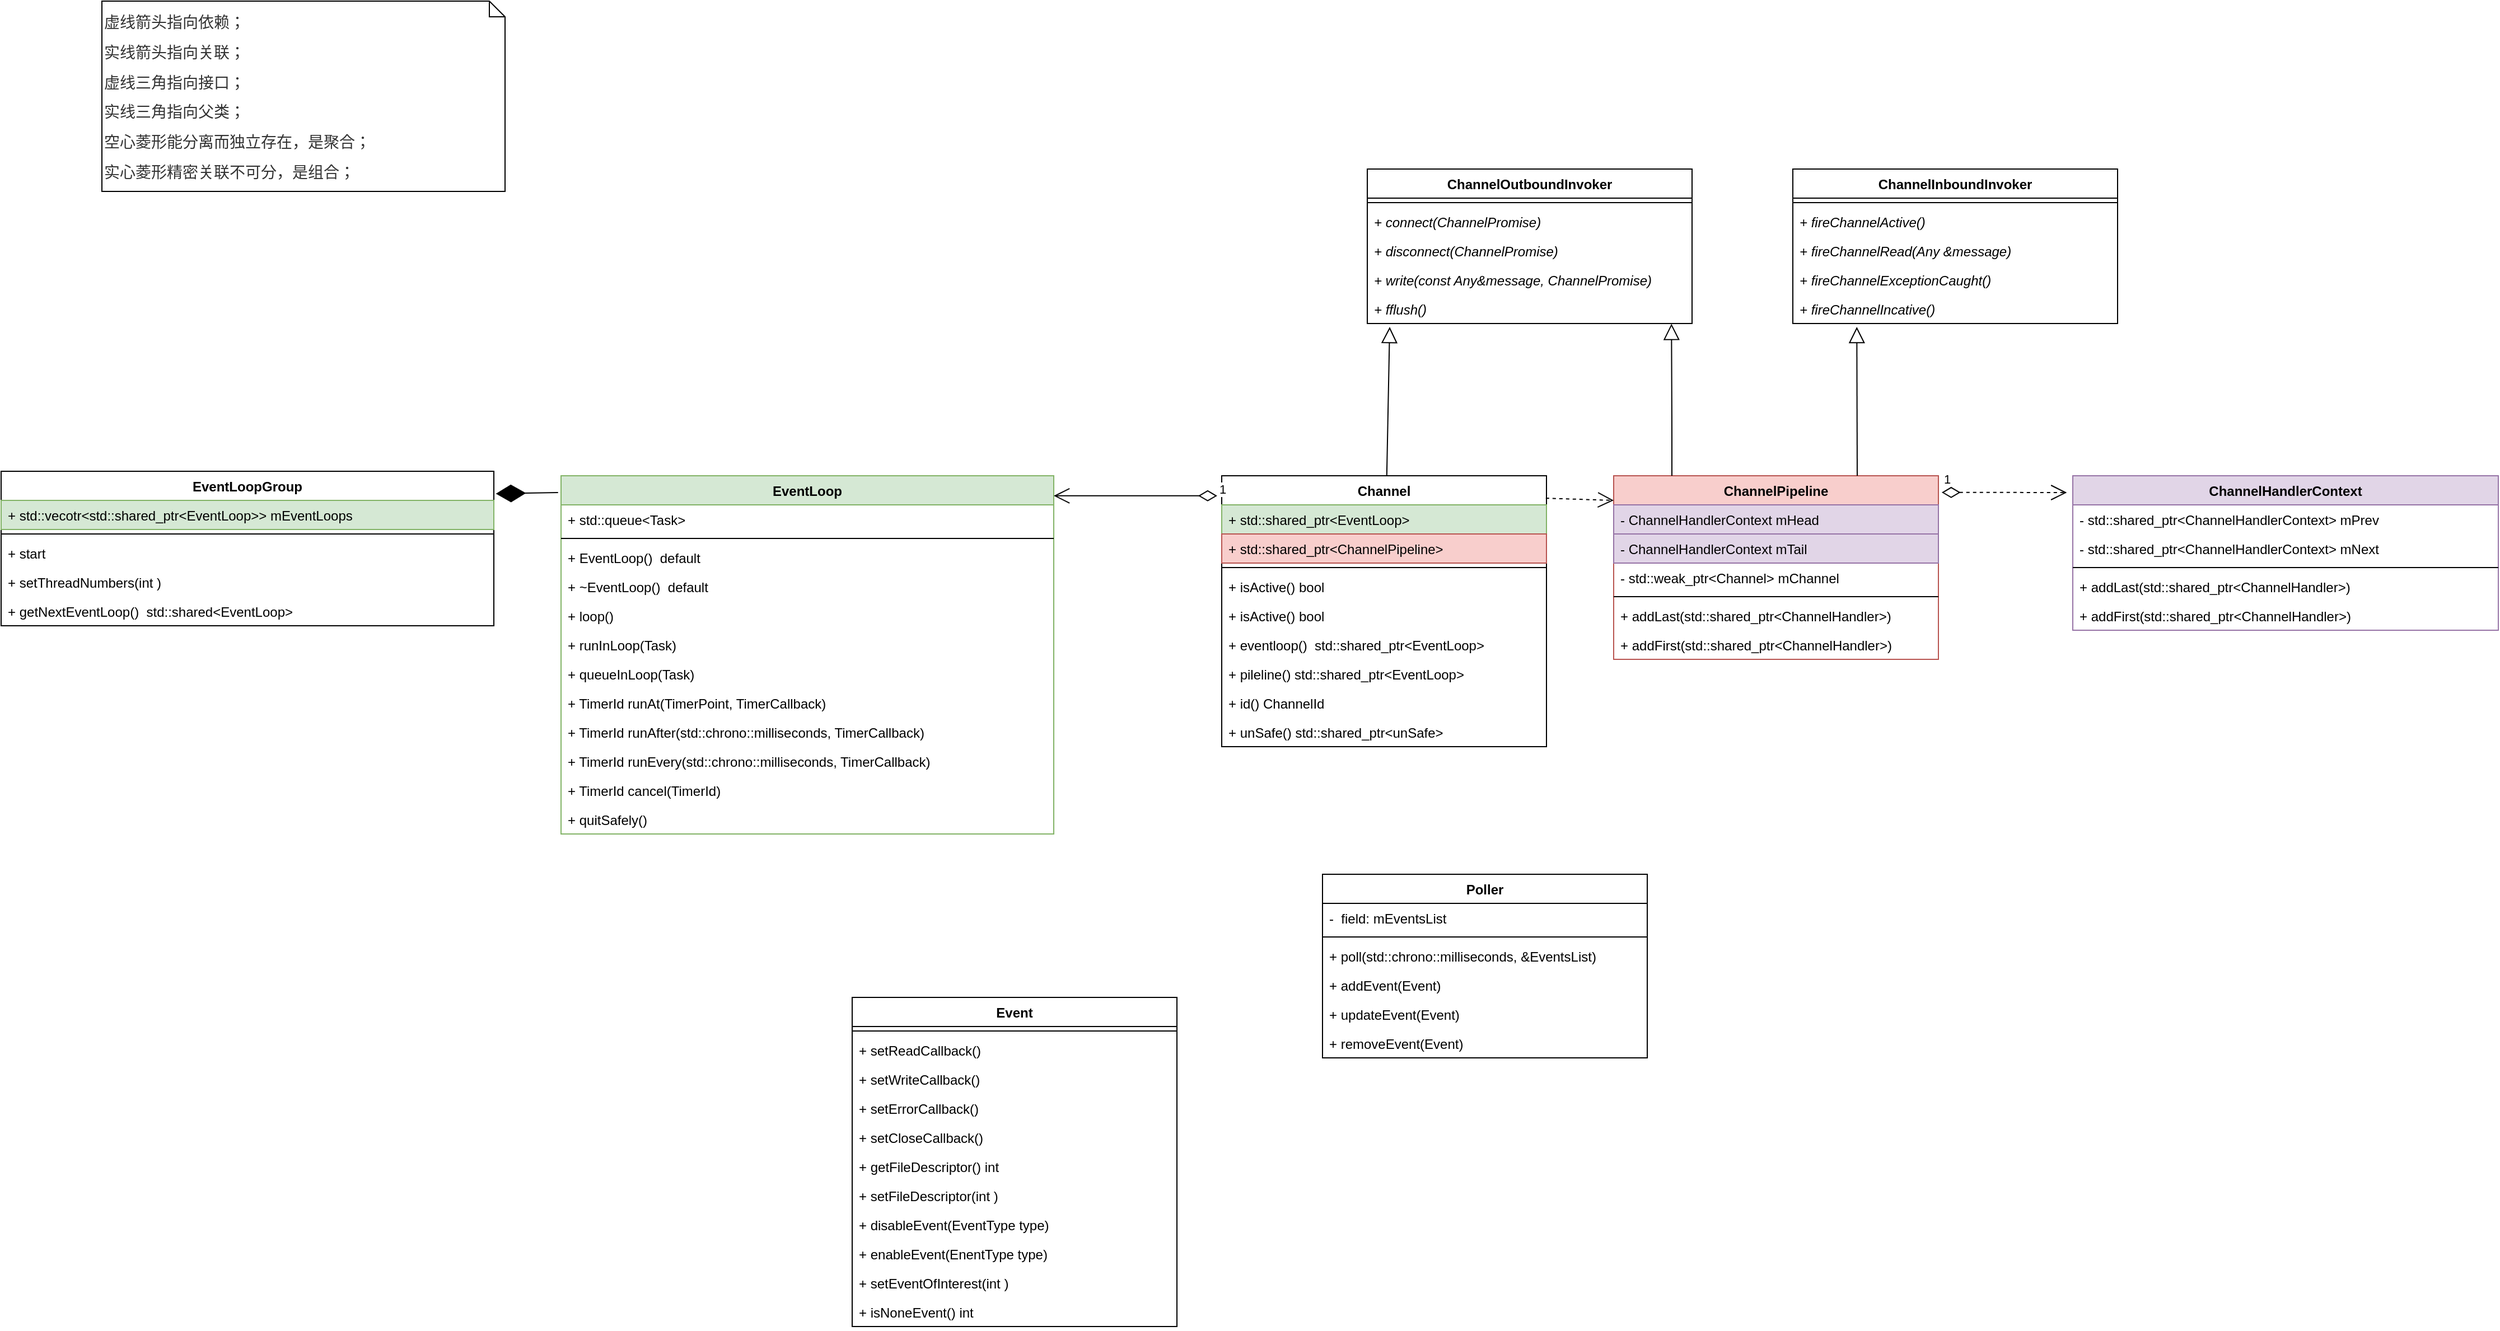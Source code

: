 <mxfile version="12.2.6" type="github" pages="4">
  <diagram name="类图" id="c4acf3e9-155e-7222-9cf6-157b1a14988f">
    <mxGraphModel dx="2873" dy="1698" grid="1" gridSize="10" guides="1" tooltips="1" connect="1" arrows="1" fold="1" page="1" pageScale="1" pageWidth="850" pageHeight="1100" background="#ffffff" math="0" shadow="0">
      <root>
        <mxCell id="0"/>
        <mxCell id="1" parent="0"/>
        <mxCell id="_bCPvopoZGER6yHDOMZf-1" value="ChannelOutboundInvoker" style="swimlane;fontStyle=1;align=center;verticalAlign=top;childLayout=stackLayout;horizontal=1;startSize=26;horizontalStack=0;resizeParent=1;resizeParentMax=0;resizeLast=0;collapsible=1;marginBottom=0;" parent="1" vertex="1">
          <mxGeometry x="60" y="40" width="290" height="138" as="geometry"/>
        </mxCell>
        <mxCell id="_bCPvopoZGER6yHDOMZf-3" value="" style="line;strokeWidth=1;fillColor=none;align=left;verticalAlign=middle;spacingTop=-1;spacingLeft=3;spacingRight=3;rotatable=0;labelPosition=right;points=[];portConstraint=eastwest;" parent="_bCPvopoZGER6yHDOMZf-1" vertex="1">
          <mxGeometry y="26" width="290" height="8" as="geometry"/>
        </mxCell>
        <mxCell id="_bCPvopoZGER6yHDOMZf-4" value="+ connect(ChannelPromise)" style="text;strokeColor=none;fillColor=none;align=left;verticalAlign=top;spacingLeft=4;spacingRight=4;overflow=hidden;rotatable=0;points=[[0,0.5],[1,0.5]];portConstraint=eastwest;fontStyle=2" parent="_bCPvopoZGER6yHDOMZf-1" vertex="1">
          <mxGeometry y="34" width="290" height="26" as="geometry"/>
        </mxCell>
        <mxCell id="_bCPvopoZGER6yHDOMZf-10" value="+ disconnect(ChannelPromise)" style="text;strokeColor=none;fillColor=none;align=left;verticalAlign=top;spacingLeft=4;spacingRight=4;overflow=hidden;rotatable=0;points=[[0,0.5],[1,0.5]];portConstraint=eastwest;fontStyle=2" parent="_bCPvopoZGER6yHDOMZf-1" vertex="1">
          <mxGeometry y="60" width="290" height="26" as="geometry"/>
        </mxCell>
        <mxCell id="_bCPvopoZGER6yHDOMZf-11" value="+ write(const Any&amp;message, ChannelPromise)" style="text;strokeColor=none;fillColor=none;align=left;verticalAlign=top;spacingLeft=4;spacingRight=4;overflow=hidden;rotatable=0;points=[[0,0.5],[1,0.5]];portConstraint=eastwest;fontStyle=2" parent="_bCPvopoZGER6yHDOMZf-1" vertex="1">
          <mxGeometry y="86" width="290" height="26" as="geometry"/>
        </mxCell>
        <mxCell id="_bCPvopoZGER6yHDOMZf-24" value="+ fflush()" style="text;strokeColor=none;fillColor=none;align=left;verticalAlign=top;spacingLeft=4;spacingRight=4;overflow=hidden;rotatable=0;points=[[0,0.5],[1,0.5]];portConstraint=eastwest;fontStyle=2" parent="_bCPvopoZGER6yHDOMZf-1" vertex="1">
          <mxGeometry y="112" width="290" height="26" as="geometry"/>
        </mxCell>
        <mxCell id="_bCPvopoZGER6yHDOMZf-13" value="Channel" style="swimlane;fontStyle=1;align=center;verticalAlign=top;childLayout=stackLayout;horizontal=1;startSize=26;horizontalStack=0;resizeParent=1;resizeParentMax=0;resizeLast=0;collapsible=1;marginBottom=0;" parent="1" vertex="1">
          <mxGeometry x="-70" y="314" width="290" height="242" as="geometry"/>
        </mxCell>
        <mxCell id="lD_bm00DhUS5vVNwzztA-4" value="+ std::shared_ptr&lt;EventLoop&gt;" style="text;strokeColor=#82b366;fillColor=#d5e8d4;align=left;verticalAlign=top;spacingLeft=4;spacingRight=4;overflow=hidden;rotatable=0;points=[[0,0.5],[1,0.5]];portConstraint=eastwest;" vertex="1" parent="_bCPvopoZGER6yHDOMZf-13">
          <mxGeometry y="26" width="290" height="26" as="geometry"/>
        </mxCell>
        <mxCell id="lD_bm00DhUS5vVNwzztA-5" value="+ std::shared_ptr&lt;ChannelPipeline&gt;" style="text;strokeColor=#b85450;fillColor=#f8cecc;align=left;verticalAlign=top;spacingLeft=4;spacingRight=4;overflow=hidden;rotatable=0;points=[[0,0.5],[1,0.5]];portConstraint=eastwest;" vertex="1" parent="_bCPvopoZGER6yHDOMZf-13">
          <mxGeometry y="52" width="290" height="26" as="geometry"/>
        </mxCell>
        <mxCell id="_bCPvopoZGER6yHDOMZf-16" value="" style="line;strokeWidth=1;fillColor=none;align=left;verticalAlign=middle;spacingTop=-1;spacingLeft=3;spacingRight=3;rotatable=0;labelPosition=right;points=[];portConstraint=eastwest;" parent="_bCPvopoZGER6yHDOMZf-13" vertex="1">
          <mxGeometry y="78" width="290" height="8" as="geometry"/>
        </mxCell>
        <mxCell id="lD_bm00DhUS5vVNwzztA-3" value="+ isActive() bool" style="text;strokeColor=none;fillColor=none;align=left;verticalAlign=top;spacingLeft=4;spacingRight=4;overflow=hidden;rotatable=0;points=[[0,0.5],[1,0.5]];portConstraint=eastwest;" vertex="1" parent="_bCPvopoZGER6yHDOMZf-13">
          <mxGeometry y="86" width="290" height="26" as="geometry"/>
        </mxCell>
        <mxCell id="_bCPvopoZGER6yHDOMZf-17" value="+ isActive() bool" style="text;strokeColor=none;fillColor=none;align=left;verticalAlign=top;spacingLeft=4;spacingRight=4;overflow=hidden;rotatable=0;points=[[0,0.5],[1,0.5]];portConstraint=eastwest;" parent="_bCPvopoZGER6yHDOMZf-13" vertex="1">
          <mxGeometry y="112" width="290" height="26" as="geometry"/>
        </mxCell>
        <mxCell id="_bCPvopoZGER6yHDOMZf-18" value="+ eventloop()  std::shared_ptr&lt;EventLoop&gt;" style="text;strokeColor=none;fillColor=none;align=left;verticalAlign=top;spacingLeft=4;spacingRight=4;overflow=hidden;rotatable=0;points=[[0,0.5],[1,0.5]];portConstraint=eastwest;" parent="_bCPvopoZGER6yHDOMZf-13" vertex="1">
          <mxGeometry y="138" width="290" height="26" as="geometry"/>
        </mxCell>
        <mxCell id="_bCPvopoZGER6yHDOMZf-19" value="+ pileline() std::shared_ptr&lt;EventLoop&gt;" style="text;strokeColor=none;fillColor=none;align=left;verticalAlign=top;spacingLeft=4;spacingRight=4;overflow=hidden;rotatable=0;points=[[0,0.5],[1,0.5]];portConstraint=eastwest;" parent="_bCPvopoZGER6yHDOMZf-13" vertex="1">
          <mxGeometry y="164" width="290" height="26" as="geometry"/>
        </mxCell>
        <mxCell id="R8XJ__2D7Tir7pTzeOZv-1" value="+ id() ChannelId" style="text;strokeColor=none;fillColor=none;align=left;verticalAlign=top;spacingLeft=4;spacingRight=4;overflow=hidden;rotatable=0;points=[[0,0.5],[1,0.5]];portConstraint=eastwest;" parent="_bCPvopoZGER6yHDOMZf-13" vertex="1">
          <mxGeometry y="190" width="290" height="26" as="geometry"/>
        </mxCell>
        <mxCell id="R8XJ__2D7Tir7pTzeOZv-2" value="+ unSafe() std::shared_ptr&lt;unSafe&gt;" style="text;strokeColor=none;fillColor=none;align=left;verticalAlign=top;spacingLeft=4;spacingRight=4;overflow=hidden;rotatable=0;points=[[0,0.5],[1,0.5]];portConstraint=eastwest;" parent="_bCPvopoZGER6yHDOMZf-13" vertex="1">
          <mxGeometry y="216" width="290" height="26" as="geometry"/>
        </mxCell>
        <mxCell id="_bCPvopoZGER6yHDOMZf-26" value="" style="endArrow=block;endFill=0;endSize=12;html=1;entryX=0.069;entryY=1.115;entryDx=0;entryDy=0;entryPerimeter=0;" parent="1" target="_bCPvopoZGER6yHDOMZf-24" edge="1" source="_bCPvopoZGER6yHDOMZf-13">
          <mxGeometry width="160" relative="1" as="geometry">
            <mxPoint x="199" y="300" as="sourcePoint"/>
            <mxPoint x="360" y="310" as="targetPoint"/>
          </mxGeometry>
        </mxCell>
        <mxCell id="_bCPvopoZGER6yHDOMZf-28" value="EventLoop" style="swimlane;fontStyle=1;align=center;verticalAlign=top;childLayout=stackLayout;horizontal=1;startSize=26;horizontalStack=0;resizeParent=1;resizeParentMax=0;resizeLast=0;collapsible=1;marginBottom=0;fillColor=#d5e8d4;strokeColor=#82b366;" parent="1" vertex="1">
          <mxGeometry x="-660" y="314" width="440" height="320" as="geometry"/>
        </mxCell>
        <mxCell id="_bCPvopoZGER6yHDOMZf-104" value="+ std::queue&lt;Task&gt;" style="text;strokeColor=none;fillColor=none;align=left;verticalAlign=top;spacingLeft=4;spacingRight=4;overflow=hidden;rotatable=0;points=[[0,0.5],[1,0.5]];portConstraint=eastwest;" parent="_bCPvopoZGER6yHDOMZf-28" vertex="1">
          <mxGeometry y="26" width="440" height="26" as="geometry"/>
        </mxCell>
        <mxCell id="_bCPvopoZGER6yHDOMZf-31" value="" style="line;strokeWidth=1;fillColor=none;align=left;verticalAlign=middle;spacingTop=-1;spacingLeft=3;spacingRight=3;rotatable=0;labelPosition=right;points=[];portConstraint=eastwest;" parent="_bCPvopoZGER6yHDOMZf-28" vertex="1">
          <mxGeometry y="52" width="440" height="8" as="geometry"/>
        </mxCell>
        <mxCell id="lD_bm00DhUS5vVNwzztA-2" value="+ EventLoop()  default" style="text;align=left;verticalAlign=top;spacingLeft=4;spacingRight=4;overflow=hidden;rotatable=0;points=[[0,0.5],[1,0.5]];portConstraint=eastwest;" vertex="1" parent="_bCPvopoZGER6yHDOMZf-28">
          <mxGeometry y="60" width="440" height="26" as="geometry"/>
        </mxCell>
        <mxCell id="lD_bm00DhUS5vVNwzztA-1" value="+ ~EventLoop()  default" style="text;align=left;verticalAlign=top;spacingLeft=4;spacingRight=4;overflow=hidden;rotatable=0;points=[[0,0.5],[1,0.5]];portConstraint=eastwest;" vertex="1" parent="_bCPvopoZGER6yHDOMZf-28">
          <mxGeometry y="86" width="440" height="26" as="geometry"/>
        </mxCell>
        <mxCell id="_bCPvopoZGER6yHDOMZf-32" value="+ loop()" style="text;strokeColor=none;fillColor=none;align=left;verticalAlign=top;spacingLeft=4;spacingRight=4;overflow=hidden;rotatable=0;points=[[0,0.5],[1,0.5]];portConstraint=eastwest;" parent="_bCPvopoZGER6yHDOMZf-28" vertex="1">
          <mxGeometry y="112" width="440" height="26" as="geometry"/>
        </mxCell>
        <mxCell id="_bCPvopoZGER6yHDOMZf-87" value="+ runInLoop(Task)" style="text;strokeColor=none;fillColor=none;align=left;verticalAlign=top;spacingLeft=4;spacingRight=4;overflow=hidden;rotatable=0;points=[[0,0.5],[1,0.5]];portConstraint=eastwest;" parent="_bCPvopoZGER6yHDOMZf-28" vertex="1">
          <mxGeometry y="138" width="440" height="26" as="geometry"/>
        </mxCell>
        <mxCell id="_bCPvopoZGER6yHDOMZf-33" value="+ queueInLoop(Task)" style="text;strokeColor=none;fillColor=none;align=left;verticalAlign=top;spacingLeft=4;spacingRight=4;overflow=hidden;rotatable=0;points=[[0,0.5],[1,0.5]];portConstraint=eastwest;" parent="_bCPvopoZGER6yHDOMZf-28" vertex="1">
          <mxGeometry y="164" width="440" height="26" as="geometry"/>
        </mxCell>
        <mxCell id="_bCPvopoZGER6yHDOMZf-37" value="+ TimerId runAt(TimerPoint, TimerCallback)" style="text;strokeColor=none;fillColor=none;align=left;verticalAlign=top;spacingLeft=4;spacingRight=4;overflow=hidden;rotatable=0;points=[[0,0.5],[1,0.5]];portConstraint=eastwest;" parent="_bCPvopoZGER6yHDOMZf-28" vertex="1">
          <mxGeometry y="190" width="440" height="26" as="geometry"/>
        </mxCell>
        <mxCell id="_bCPvopoZGER6yHDOMZf-38" value="+ TimerId runAfter(std::chrono::milliseconds, TimerCallback)" style="text;strokeColor=none;fillColor=none;align=left;verticalAlign=top;spacingLeft=4;spacingRight=4;overflow=hidden;rotatable=0;points=[[0,0.5],[1,0.5]];portConstraint=eastwest;" parent="_bCPvopoZGER6yHDOMZf-28" vertex="1">
          <mxGeometry y="216" width="440" height="26" as="geometry"/>
        </mxCell>
        <mxCell id="_bCPvopoZGER6yHDOMZf-42" value="+ TimerId runEvery(std::chrono::milliseconds, TimerCallback)" style="text;strokeColor=none;fillColor=none;align=left;verticalAlign=top;spacingLeft=4;spacingRight=4;overflow=hidden;rotatable=0;points=[[0,0.5],[1,0.5]];portConstraint=eastwest;" parent="_bCPvopoZGER6yHDOMZf-28" vertex="1">
          <mxGeometry y="242" width="440" height="26" as="geometry"/>
        </mxCell>
        <mxCell id="_bCPvopoZGER6yHDOMZf-43" value="+ TimerId cancel(TimerId)" style="text;strokeColor=none;fillColor=none;align=left;verticalAlign=top;spacingLeft=4;spacingRight=4;overflow=hidden;rotatable=0;points=[[0,0.5],[1,0.5]];portConstraint=eastwest;" parent="_bCPvopoZGER6yHDOMZf-28" vertex="1">
          <mxGeometry y="268" width="440" height="26" as="geometry"/>
        </mxCell>
        <mxCell id="_bCPvopoZGER6yHDOMZf-34" value="+ quitSafely()" style="text;strokeColor=none;fillColor=none;align=left;verticalAlign=top;spacingLeft=4;spacingRight=4;overflow=hidden;rotatable=0;points=[[0,0.5],[1,0.5]];portConstraint=eastwest;" parent="_bCPvopoZGER6yHDOMZf-28" vertex="1">
          <mxGeometry y="294" width="440" height="26" as="geometry"/>
        </mxCell>
        <mxCell id="_bCPvopoZGER6yHDOMZf-46" value="Poller" style="swimlane;fontStyle=1;align=center;verticalAlign=top;childLayout=stackLayout;horizontal=1;startSize=26;horizontalStack=0;resizeParent=1;resizeParentMax=0;resizeLast=0;collapsible=1;marginBottom=0;" parent="1" vertex="1">
          <mxGeometry x="20" y="670" width="290" height="164" as="geometry"/>
        </mxCell>
        <mxCell id="_bCPvopoZGER6yHDOMZf-47" value="-  field: mEventsList" style="text;strokeColor=none;fillColor=none;align=left;verticalAlign=top;spacingLeft=4;spacingRight=4;overflow=hidden;rotatable=0;points=[[0,0.5],[1,0.5]];portConstraint=eastwest;" parent="_bCPvopoZGER6yHDOMZf-46" vertex="1">
          <mxGeometry y="26" width="290" height="26" as="geometry"/>
        </mxCell>
        <mxCell id="_bCPvopoZGER6yHDOMZf-49" value="" style="line;strokeWidth=1;fillColor=none;align=left;verticalAlign=middle;spacingTop=-1;spacingLeft=3;spacingRight=3;rotatable=0;labelPosition=right;points=[];portConstraint=eastwest;" parent="_bCPvopoZGER6yHDOMZf-46" vertex="1">
          <mxGeometry y="52" width="290" height="8" as="geometry"/>
        </mxCell>
        <mxCell id="_bCPvopoZGER6yHDOMZf-50" value="+ poll(std::chrono::milliseconds, &amp;EventsList)" style="text;strokeColor=none;fillColor=none;align=left;verticalAlign=top;spacingLeft=4;spacingRight=4;overflow=hidden;rotatable=0;points=[[0,0.5],[1,0.5]];portConstraint=eastwest;fontStyle=0" parent="_bCPvopoZGER6yHDOMZf-46" vertex="1">
          <mxGeometry y="60" width="290" height="26" as="geometry"/>
        </mxCell>
        <mxCell id="_bCPvopoZGER6yHDOMZf-51" value="+ addEvent(Event)" style="text;strokeColor=none;fillColor=none;align=left;verticalAlign=top;spacingLeft=4;spacingRight=4;overflow=hidden;rotatable=0;points=[[0,0.5],[1,0.5]];portConstraint=eastwest;fontStyle=0" parent="_bCPvopoZGER6yHDOMZf-46" vertex="1">
          <mxGeometry y="86" width="290" height="26" as="geometry"/>
        </mxCell>
        <mxCell id="_bCPvopoZGER6yHDOMZf-77" value="+ updateEvent(Event)" style="text;strokeColor=none;fillColor=none;align=left;verticalAlign=top;spacingLeft=4;spacingRight=4;overflow=hidden;rotatable=0;points=[[0,0.5],[1,0.5]];portConstraint=eastwest;fontStyle=0" parent="_bCPvopoZGER6yHDOMZf-46" vertex="1">
          <mxGeometry y="112" width="290" height="26" as="geometry"/>
        </mxCell>
        <mxCell id="_bCPvopoZGER6yHDOMZf-78" value="+ removeEvent(Event)" style="text;strokeColor=none;fillColor=none;align=left;verticalAlign=top;spacingLeft=4;spacingRight=4;overflow=hidden;rotatable=0;points=[[0,0.5],[1,0.5]];portConstraint=eastwest;fontStyle=0" parent="_bCPvopoZGER6yHDOMZf-46" vertex="1">
          <mxGeometry y="138" width="290" height="26" as="geometry"/>
        </mxCell>
        <mxCell id="_bCPvopoZGER6yHDOMZf-53" value="Event" style="swimlane;fontStyle=1;align=center;verticalAlign=top;childLayout=stackLayout;horizontal=1;startSize=26;horizontalStack=0;resizeParent=1;resizeParentMax=0;resizeLast=0;collapsible=1;marginBottom=0;" parent="1" vertex="1">
          <mxGeometry x="-400" y="780" width="290" height="294" as="geometry"/>
        </mxCell>
        <mxCell id="_bCPvopoZGER6yHDOMZf-56" value="" style="line;strokeWidth=1;fillColor=none;align=left;verticalAlign=middle;spacingTop=-1;spacingLeft=3;spacingRight=3;rotatable=0;labelPosition=right;points=[];portConstraint=eastwest;" parent="_bCPvopoZGER6yHDOMZf-53" vertex="1">
          <mxGeometry y="26" width="290" height="8" as="geometry"/>
        </mxCell>
        <mxCell id="_bCPvopoZGER6yHDOMZf-58" value="+ setReadCallback()" style="text;strokeColor=none;fillColor=none;align=left;verticalAlign=top;spacingLeft=4;spacingRight=4;overflow=hidden;rotatable=0;points=[[0,0.5],[1,0.5]];portConstraint=eastwest;" parent="_bCPvopoZGER6yHDOMZf-53" vertex="1">
          <mxGeometry y="34" width="290" height="26" as="geometry"/>
        </mxCell>
        <mxCell id="_bCPvopoZGER6yHDOMZf-60" value="+ setWriteCallback()" style="text;strokeColor=none;fillColor=none;align=left;verticalAlign=top;spacingLeft=4;spacingRight=4;overflow=hidden;rotatable=0;points=[[0,0.5],[1,0.5]];portConstraint=eastwest;" parent="_bCPvopoZGER6yHDOMZf-53" vertex="1">
          <mxGeometry y="60" width="290" height="26" as="geometry"/>
        </mxCell>
        <mxCell id="_bCPvopoZGER6yHDOMZf-61" value="+ setErrorCallback()" style="text;strokeColor=none;fillColor=none;align=left;verticalAlign=top;spacingLeft=4;spacingRight=4;overflow=hidden;rotatable=0;points=[[0,0.5],[1,0.5]];portConstraint=eastwest;" parent="_bCPvopoZGER6yHDOMZf-53" vertex="1">
          <mxGeometry y="86" width="290" height="26" as="geometry"/>
        </mxCell>
        <mxCell id="_bCPvopoZGER6yHDOMZf-62" value="+ setCloseCallback()" style="text;strokeColor=none;fillColor=none;align=left;verticalAlign=top;spacingLeft=4;spacingRight=4;overflow=hidden;rotatable=0;points=[[0,0.5],[1,0.5]];portConstraint=eastwest;" parent="_bCPvopoZGER6yHDOMZf-53" vertex="1">
          <mxGeometry y="112" width="290" height="26" as="geometry"/>
        </mxCell>
        <mxCell id="_bCPvopoZGER6yHDOMZf-63" value="+ getFileDescriptor() int" style="text;strokeColor=none;fillColor=none;align=left;verticalAlign=top;spacingLeft=4;spacingRight=4;overflow=hidden;rotatable=0;points=[[0,0.5],[1,0.5]];portConstraint=eastwest;" parent="_bCPvopoZGER6yHDOMZf-53" vertex="1">
          <mxGeometry y="138" width="290" height="26" as="geometry"/>
        </mxCell>
        <mxCell id="_bCPvopoZGER6yHDOMZf-64" value="+ setFileDescriptor(int )" style="text;strokeColor=none;fillColor=none;align=left;verticalAlign=top;spacingLeft=4;spacingRight=4;overflow=hidden;rotatable=0;points=[[0,0.5],[1,0.5]];portConstraint=eastwest;" parent="_bCPvopoZGER6yHDOMZf-53" vertex="1">
          <mxGeometry y="164" width="290" height="26" as="geometry"/>
        </mxCell>
        <mxCell id="_bCPvopoZGER6yHDOMZf-69" value="+ disableEvent(EventType type)" style="text;strokeColor=none;fillColor=none;align=left;verticalAlign=top;spacingLeft=4;spacingRight=4;overflow=hidden;rotatable=0;points=[[0,0.5],[1,0.5]];portConstraint=eastwest;" parent="_bCPvopoZGER6yHDOMZf-53" vertex="1">
          <mxGeometry y="190" width="290" height="26" as="geometry"/>
        </mxCell>
        <mxCell id="_bCPvopoZGER6yHDOMZf-70" value="+ enableEvent(EnentType type)" style="text;strokeColor=none;fillColor=none;align=left;verticalAlign=top;spacingLeft=4;spacingRight=4;overflow=hidden;rotatable=0;points=[[0,0.5],[1,0.5]];portConstraint=eastwest;" parent="_bCPvopoZGER6yHDOMZf-53" vertex="1">
          <mxGeometry y="216" width="290" height="26" as="geometry"/>
        </mxCell>
        <mxCell id="_bCPvopoZGER6yHDOMZf-74" value="+ setEventOfInterest(int )" style="text;strokeColor=none;fillColor=none;align=left;verticalAlign=top;spacingLeft=4;spacingRight=4;overflow=hidden;rotatable=0;points=[[0,0.5],[1,0.5]];portConstraint=eastwest;" parent="_bCPvopoZGER6yHDOMZf-53" vertex="1">
          <mxGeometry y="242" width="290" height="26" as="geometry"/>
        </mxCell>
        <mxCell id="_bCPvopoZGER6yHDOMZf-76" value="+ isNoneEvent() int" style="text;strokeColor=none;fillColor=none;align=left;verticalAlign=top;spacingLeft=4;spacingRight=4;overflow=hidden;rotatable=0;points=[[0,0.5],[1,0.5]];portConstraint=eastwest;" parent="_bCPvopoZGER6yHDOMZf-53" vertex="1">
          <mxGeometry y="268" width="290" height="26" as="geometry"/>
        </mxCell>
        <mxCell id="_bCPvopoZGER6yHDOMZf-89" value="ChannelPipeline" style="swimlane;fontStyle=1;align=center;verticalAlign=top;childLayout=stackLayout;horizontal=1;startSize=26;horizontalStack=0;resizeParent=1;resizeParentMax=0;resizeLast=0;collapsible=1;marginBottom=0;fillColor=#f8cecc;strokeColor=#b85450;" parent="1" vertex="1">
          <mxGeometry x="280" y="314" width="290" height="164" as="geometry"/>
        </mxCell>
        <mxCell id="_bCPvopoZGER6yHDOMZf-91" value="- ChannelHandlerContext mHead" style="text;strokeColor=#9673a6;fillColor=#e1d5e7;align=left;verticalAlign=top;spacingLeft=4;spacingRight=4;overflow=hidden;rotatable=0;points=[[0,0.5],[1,0.5]];portConstraint=eastwest;" parent="_bCPvopoZGER6yHDOMZf-89" vertex="1">
          <mxGeometry y="26" width="290" height="26" as="geometry"/>
        </mxCell>
        <mxCell id="_bCPvopoZGER6yHDOMZf-103" value="- ChannelHandlerContext mTail" style="text;strokeColor=#9673a6;fillColor=#e1d5e7;align=left;verticalAlign=top;spacingLeft=4;spacingRight=4;overflow=hidden;rotatable=0;points=[[0,0.5],[1,0.5]];portConstraint=eastwest;" parent="_bCPvopoZGER6yHDOMZf-89" vertex="1">
          <mxGeometry y="52" width="290" height="26" as="geometry"/>
        </mxCell>
        <mxCell id="lD_bm00DhUS5vVNwzztA-12" value="- std::weak_ptr&lt;Channel&gt; mChannel" style="text;strokeColor=none;fillColor=none;align=left;verticalAlign=top;spacingLeft=4;spacingRight=4;overflow=hidden;rotatable=0;points=[[0,0.5],[1,0.5]];portConstraint=eastwest;" vertex="1" parent="_bCPvopoZGER6yHDOMZf-89">
          <mxGeometry y="78" width="290" height="26" as="geometry"/>
        </mxCell>
        <mxCell id="_bCPvopoZGER6yHDOMZf-90" value="" style="line;strokeWidth=1;fillColor=none;align=left;verticalAlign=middle;spacingTop=-1;spacingLeft=3;spacingRight=3;rotatable=0;labelPosition=right;points=[];portConstraint=eastwest;" parent="_bCPvopoZGER6yHDOMZf-89" vertex="1">
          <mxGeometry y="104" width="290" height="8" as="geometry"/>
        </mxCell>
        <mxCell id="_bCPvopoZGER6yHDOMZf-94" value="+ addLast(std::shared_ptr&lt;ChannelHandler&gt;)" style="text;strokeColor=none;fillColor=none;align=left;verticalAlign=top;spacingLeft=4;spacingRight=4;overflow=hidden;rotatable=0;points=[[0,0.5],[1,0.5]];portConstraint=eastwest;" parent="_bCPvopoZGER6yHDOMZf-89" vertex="1">
          <mxGeometry y="112" width="290" height="26" as="geometry"/>
        </mxCell>
        <mxCell id="_bCPvopoZGER6yHDOMZf-102" value="+ addFirst(std::shared_ptr&lt;ChannelHandler&gt;)" style="text;strokeColor=none;fillColor=none;align=left;verticalAlign=top;spacingLeft=4;spacingRight=4;overflow=hidden;rotatable=0;points=[[0,0.5],[1,0.5]];portConstraint=eastwest;" parent="_bCPvopoZGER6yHDOMZf-89" vertex="1">
          <mxGeometry y="138" width="290" height="26" as="geometry"/>
        </mxCell>
        <mxCell id="_bCPvopoZGER6yHDOMZf-96" value="ChannelInboundInvoker" style="swimlane;fontStyle=1;align=center;verticalAlign=top;childLayout=stackLayout;horizontal=1;startSize=26;horizontalStack=0;resizeParent=1;resizeParentMax=0;resizeLast=0;collapsible=1;marginBottom=0;" parent="1" vertex="1">
          <mxGeometry x="440" y="40" width="290" height="138" as="geometry"/>
        </mxCell>
        <mxCell id="_bCPvopoZGER6yHDOMZf-97" value="" style="line;strokeWidth=1;fillColor=none;align=left;verticalAlign=middle;spacingTop=-1;spacingLeft=3;spacingRight=3;rotatable=0;labelPosition=right;points=[];portConstraint=eastwest;" parent="_bCPvopoZGER6yHDOMZf-96" vertex="1">
          <mxGeometry y="26" width="290" height="8" as="geometry"/>
        </mxCell>
        <mxCell id="_bCPvopoZGER6yHDOMZf-98" value="+ fireChannelActive()" style="text;strokeColor=none;fillColor=none;align=left;verticalAlign=top;spacingLeft=4;spacingRight=4;overflow=hidden;rotatable=0;points=[[0,0.5],[1,0.5]];portConstraint=eastwest;fontStyle=2" parent="_bCPvopoZGER6yHDOMZf-96" vertex="1">
          <mxGeometry y="34" width="290" height="26" as="geometry"/>
        </mxCell>
        <mxCell id="_bCPvopoZGER6yHDOMZf-100" value="+ fireChannelRead(Any &amp;message)" style="text;strokeColor=none;fillColor=none;align=left;verticalAlign=top;spacingLeft=4;spacingRight=4;overflow=hidden;rotatable=0;points=[[0,0.5],[1,0.5]];portConstraint=eastwest;fontStyle=2" parent="_bCPvopoZGER6yHDOMZf-96" vertex="1">
          <mxGeometry y="60" width="290" height="26" as="geometry"/>
        </mxCell>
        <mxCell id="_bCPvopoZGER6yHDOMZf-101" value="+ fireChannelExceptionCaught()" style="text;strokeColor=none;fillColor=none;align=left;verticalAlign=top;spacingLeft=4;spacingRight=4;overflow=hidden;rotatable=0;points=[[0,0.5],[1,0.5]];portConstraint=eastwest;fontStyle=2" parent="_bCPvopoZGER6yHDOMZf-96" vertex="1">
          <mxGeometry y="86" width="290" height="26" as="geometry"/>
        </mxCell>
        <mxCell id="_bCPvopoZGER6yHDOMZf-99" value="+ fireChannelIncative()" style="text;strokeColor=none;fillColor=none;align=left;verticalAlign=top;spacingLeft=4;spacingRight=4;overflow=hidden;rotatable=0;points=[[0,0.5],[1,0.5]];portConstraint=eastwest;fontStyle=2" parent="_bCPvopoZGER6yHDOMZf-96" vertex="1">
          <mxGeometry y="112" width="290" height="26" as="geometry"/>
        </mxCell>
        <mxCell id="MLgw6Q418x1dAZeV79YQ-1" value="" style="endArrow=block;endFill=0;endSize=12;html=1;entryX=0.197;entryY=1.115;entryDx=0;entryDy=0;entryPerimeter=0;exitX=0.75;exitY=0;exitDx=0;exitDy=0;" parent="1" edge="1" target="_bCPvopoZGER6yHDOMZf-99" source="_bCPvopoZGER6yHDOMZf-89">
          <mxGeometry width="160" relative="1" as="geometry">
            <mxPoint x="469.88" y="306.984" as="sourcePoint"/>
            <mxPoint x="471.62" y="178.196" as="targetPoint"/>
          </mxGeometry>
        </mxCell>
        <mxCell id="UBo6YFQWtfqeJysy8--F-12" value="EventLoopGroup" style="swimlane;fontStyle=1;align=center;verticalAlign=top;childLayout=stackLayout;horizontal=1;startSize=26;horizontalStack=0;resizeParent=1;resizeParentMax=0;resizeLast=0;collapsible=1;marginBottom=0;" parent="1" vertex="1">
          <mxGeometry x="-1160" y="310" width="440" height="138" as="geometry"/>
        </mxCell>
        <mxCell id="lD_bm00DhUS5vVNwzztA-17" value="+ std::vecotr&lt;std::shared_ptr&lt;EventLoop&gt;&gt; mEventLoops" style="text;strokeColor=#82b366;fillColor=#d5e8d4;align=left;verticalAlign=top;spacingLeft=4;spacingRight=4;overflow=hidden;rotatable=0;points=[[0,0.5],[1,0.5]];portConstraint=eastwest;" vertex="1" parent="UBo6YFQWtfqeJysy8--F-12">
          <mxGeometry y="26" width="440" height="26" as="geometry"/>
        </mxCell>
        <mxCell id="UBo6YFQWtfqeJysy8--F-14" value="" style="line;strokeWidth=1;fillColor=none;align=left;verticalAlign=middle;spacingTop=-1;spacingLeft=3;spacingRight=3;rotatable=0;labelPosition=right;points=[];portConstraint=eastwest;" parent="UBo6YFQWtfqeJysy8--F-12" vertex="1">
          <mxGeometry y="52" width="440" height="8" as="geometry"/>
        </mxCell>
        <mxCell id="UBo6YFQWtfqeJysy8--F-16" value="+ start" style="text;strokeColor=none;fillColor=none;align=left;verticalAlign=top;spacingLeft=4;spacingRight=4;overflow=hidden;rotatable=0;points=[[0,0.5],[1,0.5]];portConstraint=eastwest;" parent="UBo6YFQWtfqeJysy8--F-12" vertex="1">
          <mxGeometry y="60" width="440" height="26" as="geometry"/>
        </mxCell>
        <mxCell id="UBo6YFQWtfqeJysy8--F-17" value="+ setThreadNumbers(int )" style="text;strokeColor=none;fillColor=none;align=left;verticalAlign=top;spacingLeft=4;spacingRight=4;overflow=hidden;rotatable=0;points=[[0,0.5],[1,0.5]];portConstraint=eastwest;" parent="UBo6YFQWtfqeJysy8--F-12" vertex="1">
          <mxGeometry y="86" width="440" height="26" as="geometry"/>
        </mxCell>
        <mxCell id="UBo6YFQWtfqeJysy8--F-15" value="+ getNextEventLoop()  std::shared&lt;EventLoop&gt;" style="text;strokeColor=none;fillColor=none;align=left;verticalAlign=top;spacingLeft=4;spacingRight=4;overflow=hidden;rotatable=0;points=[[0,0.5],[1,0.5]];portConstraint=eastwest;" parent="UBo6YFQWtfqeJysy8--F-12" vertex="1">
          <mxGeometry y="112" width="440" height="26" as="geometry"/>
        </mxCell>
        <mxCell id="ZkUSzyhzhU3s8RBfbYPv-1" value="" style="endArrow=block;endFill=0;endSize=12;html=1;entryX=0.478;entryY=1.046;entryDx=0;entryDy=0;entryPerimeter=0;" parent="1" edge="1">
          <mxGeometry width="160" relative="1" as="geometry">
            <mxPoint x="332" y="314" as="sourcePoint"/>
            <mxPoint x="331.62" y="178.196" as="targetPoint"/>
            <Array as="points">
              <mxPoint x="332" y="270"/>
            </Array>
          </mxGeometry>
        </mxCell>
        <mxCell id="ZkUSzyhzhU3s8RBfbYPv-3" value="&lt;p style=&quot;margin: 10px auto ; padding: 0px ; color: rgb(51 , 51 , 51) ; font-family: &amp;#34;verdana&amp;#34; , &amp;#34;arial&amp;#34; , &amp;#34;helvetica&amp;#34; , sans-serif ; font-size: 14px ; background-color: rgb(255 , 255 , 255)&quot;&gt;虚线箭头指向依赖；&lt;/p&gt;&lt;p style=&quot;margin: 10px auto ; padding: 0px ; color: rgb(51 , 51 , 51) ; font-family: &amp;#34;verdana&amp;#34; , &amp;#34;arial&amp;#34; , &amp;#34;helvetica&amp;#34; , sans-serif ; font-size: 14px ; background-color: rgb(255 , 255 , 255)&quot;&gt;实线箭头指向关联；&lt;/p&gt;&lt;p style=&quot;margin: 10px auto ; padding: 0px ; color: rgb(51 , 51 , 51) ; font-family: &amp;#34;verdana&amp;#34; , &amp;#34;arial&amp;#34; , &amp;#34;helvetica&amp;#34; , sans-serif ; font-size: 14px ; background-color: rgb(255 , 255 , 255)&quot;&gt;虚线三角指向接口；&lt;/p&gt;&lt;p style=&quot;margin: 10px auto ; padding: 0px ; color: rgb(51 , 51 , 51) ; font-family: &amp;#34;verdana&amp;#34; , &amp;#34;arial&amp;#34; , &amp;#34;helvetica&amp;#34; , sans-serif ; font-size: 14px ; background-color: rgb(255 , 255 , 255)&quot;&gt;实线三角指向父类；&lt;/p&gt;&lt;p style=&quot;margin: 10px auto ; padding: 0px ; color: rgb(51 , 51 , 51) ; font-family: &amp;#34;verdana&amp;#34; , &amp;#34;arial&amp;#34; , &amp;#34;helvetica&amp;#34; , sans-serif ; font-size: 14px ; background-color: rgb(255 , 255 , 255)&quot;&gt;空心菱形能分离而独立存在，是聚合；&lt;/p&gt;&lt;p style=&quot;margin: 10px auto ; padding: 0px ; color: rgb(51 , 51 , 51) ; font-family: &amp;#34;verdana&amp;#34; , &amp;#34;arial&amp;#34; , &amp;#34;helvetica&amp;#34; , sans-serif ; font-size: 14px ; background-color: rgb(255 , 255 , 255)&quot;&gt;实心菱形精密关联不可分，是组合；&lt;/p&gt;" style="shape=note;whiteSpace=wrap;html=1;size=14;verticalAlign=top;align=left;spacingTop=-6;strokeColor=#000000;fillColor=#FFFFFF;fontColor=#000000;" parent="1" vertex="1">
          <mxGeometry x="-1070" y="-110" width="360" height="170" as="geometry"/>
        </mxCell>
        <mxCell id="ZkUSzyhzhU3s8RBfbYPv-5" value="1" style="endArrow=open;html=1;endSize=12;startArrow=diamondThin;startSize=14;startFill=0;edgeStyle=orthogonalEdgeStyle;align=left;verticalAlign=bottom;strokeColor=#000000;fontColor=#000000;entryX=1;entryY=0.056;entryDx=0;entryDy=0;entryPerimeter=0;exitX=-0.014;exitY=0.074;exitDx=0;exitDy=0;exitPerimeter=0;" parent="1" source="_bCPvopoZGER6yHDOMZf-13" target="_bCPvopoZGER6yHDOMZf-28" edge="1">
          <mxGeometry x="-1" y="3" relative="1" as="geometry">
            <mxPoint x="69" y="410" as="sourcePoint"/>
            <mxPoint x="120" y="260" as="targetPoint"/>
          </mxGeometry>
        </mxCell>
        <mxCell id="ZkUSzyhzhU3s8RBfbYPv-9" value="" style="endArrow=open;endFill=1;endSize=12;html=1;strokeColor=#000000;fontColor=#000000;exitX=0.998;exitY=0.083;exitDx=0;exitDy=0;exitPerimeter=0;dashed=1;entryX=0;entryY=-0.154;entryDx=0;entryDy=0;entryPerimeter=0;" parent="1" source="_bCPvopoZGER6yHDOMZf-13" target="_bCPvopoZGER6yHDOMZf-91" edge="1">
          <mxGeometry width="160" relative="1" as="geometry">
            <mxPoint x="330" y="500" as="sourcePoint"/>
            <mxPoint x="280" y="330" as="targetPoint"/>
          </mxGeometry>
        </mxCell>
        <mxCell id="lD_bm00DhUS5vVNwzztA-6" value="ChannelHandlerContext" style="swimlane;fontStyle=1;align=center;verticalAlign=top;childLayout=stackLayout;horizontal=1;startSize=26;horizontalStack=0;resizeParent=1;resizeParentMax=0;resizeLast=0;collapsible=1;marginBottom=0;fillColor=#e1d5e7;strokeColor=#9673a6;" vertex="1" parent="1">
          <mxGeometry x="690" y="314" width="380" height="138" as="geometry"/>
        </mxCell>
        <mxCell id="lD_bm00DhUS5vVNwzztA-7" value="- std::shared_ptr&lt;ChannelHandlerContext&gt; mPrev" style="text;strokeColor=none;fillColor=none;align=left;verticalAlign=top;spacingLeft=4;spacingRight=4;overflow=hidden;rotatable=0;points=[[0,0.5],[1,0.5]];portConstraint=eastwest;" vertex="1" parent="lD_bm00DhUS5vVNwzztA-6">
          <mxGeometry y="26" width="380" height="26" as="geometry"/>
        </mxCell>
        <mxCell id="lD_bm00DhUS5vVNwzztA-8" value="- std::shared_ptr&lt;ChannelHandlerContext&gt; mNext" style="text;strokeColor=none;fillColor=none;align=left;verticalAlign=top;spacingLeft=4;spacingRight=4;overflow=hidden;rotatable=0;points=[[0,0.5],[1,0.5]];portConstraint=eastwest;" vertex="1" parent="lD_bm00DhUS5vVNwzztA-6">
          <mxGeometry y="52" width="380" height="26" as="geometry"/>
        </mxCell>
        <mxCell id="lD_bm00DhUS5vVNwzztA-9" value="" style="line;strokeWidth=1;fillColor=none;align=left;verticalAlign=middle;spacingTop=-1;spacingLeft=3;spacingRight=3;rotatable=0;labelPosition=right;points=[];portConstraint=eastwest;" vertex="1" parent="lD_bm00DhUS5vVNwzztA-6">
          <mxGeometry y="78" width="380" height="8" as="geometry"/>
        </mxCell>
        <mxCell id="lD_bm00DhUS5vVNwzztA-10" value="+ addLast(std::shared_ptr&lt;ChannelHandler&gt;)" style="text;strokeColor=none;fillColor=none;align=left;verticalAlign=top;spacingLeft=4;spacingRight=4;overflow=hidden;rotatable=0;points=[[0,0.5],[1,0.5]];portConstraint=eastwest;" vertex="1" parent="lD_bm00DhUS5vVNwzztA-6">
          <mxGeometry y="86" width="380" height="26" as="geometry"/>
        </mxCell>
        <mxCell id="lD_bm00DhUS5vVNwzztA-11" value="+ addFirst(std::shared_ptr&lt;ChannelHandler&gt;)" style="text;strokeColor=none;fillColor=none;align=left;verticalAlign=top;spacingLeft=4;spacingRight=4;overflow=hidden;rotatable=0;points=[[0,0.5],[1,0.5]];portConstraint=eastwest;" vertex="1" parent="lD_bm00DhUS5vVNwzztA-6">
          <mxGeometry y="112" width="380" height="26" as="geometry"/>
        </mxCell>
        <mxCell id="lD_bm00DhUS5vVNwzztA-13" value="1" style="endArrow=open;html=1;endSize=12;startArrow=diamondThin;startSize=14;startFill=0;edgeStyle=orthogonalEdgeStyle;align=left;verticalAlign=bottom;dashed=1;exitX=1.01;exitY=0.091;exitDx=0;exitDy=0;exitPerimeter=0;entryX=-0.014;entryY=0.109;entryDx=0;entryDy=0;entryPerimeter=0;" edge="1" parent="1" source="_bCPvopoZGER6yHDOMZf-89" target="lD_bm00DhUS5vVNwzztA-6">
          <mxGeometry x="-1" y="3" relative="1" as="geometry">
            <mxPoint x="730" y="330" as="sourcePoint"/>
            <mxPoint x="820" y="330" as="targetPoint"/>
          </mxGeometry>
        </mxCell>
        <mxCell id="lD_bm00DhUS5vVNwzztA-16" value="" style="endArrow=diamondThin;endFill=1;endSize=24;html=1;entryX=1.004;entryY=0.145;entryDx=0;entryDy=0;entryPerimeter=0;exitX=-0.006;exitY=0.047;exitDx=0;exitDy=0;exitPerimeter=0;" edge="1" parent="1" source="_bCPvopoZGER6yHDOMZf-28" target="UBo6YFQWtfqeJysy8--F-12">
          <mxGeometry width="160" relative="1" as="geometry">
            <mxPoint x="-550" y="260" as="sourcePoint"/>
            <mxPoint x="-690" y="260" as="targetPoint"/>
          </mxGeometry>
        </mxCell>
      </root>
    </mxGraphModel>
  </diagram>
  <diagram id="pQ7dtovfqLk3mC11gynK" name="UML活动图">
    <mxGraphModel dx="1408" dy="718" grid="1" gridSize="10" guides="1" tooltips="1" connect="1" arrows="1" fold="1" page="1" pageScale="1" pageWidth="850" pageHeight="1100" math="0" shadow="0">
      <root>
        <mxCell id="rYr7WCL7WObzl--F8MwN-0"/>
        <mxCell id="rYr7WCL7WObzl--F8MwN-1" parent="rYr7WCL7WObzl--F8MwN-0"/>
      </root>
    </mxGraphModel>
  </diagram>
  <diagram id="Y8OaXgC5r_cKhnW7X01x" name="UML序列图-Client端">
    <mxGraphModel dx="2018" dy="718" grid="1" gridSize="10" guides="1" tooltips="1" connect="1" arrows="1" fold="1" page="1" pageScale="1" pageWidth="850" pageHeight="1100" math="0" shadow="0">
      <root>
        <mxCell id="ptsElyhNpNcPMQXLai7u-0"/>
        <mxCell id="ptsElyhNpNcPMQXLai7u-1" parent="ptsElyhNpNcPMQXLai7u-0"/>
        <mxCell id="VVYg34z5QtqhzuoH_Jqh-85" value="Loop" style="shape=umlFrame;whiteSpace=wrap;html=1;fillColor=#0050ef;fontColor=#ffffff;strokeColor=#001DBC;" parent="ptsElyhNpNcPMQXLai7u-1" vertex="1">
          <mxGeometry x="990" y="695" width="430" height="235" as="geometry"/>
        </mxCell>
        <mxCell id="083u-KpYR_KQumZKH2ZV-1" value="Channel:ChannelTcp" style="shape=umlLifeline;perimeter=lifelinePerimeter;whiteSpace=wrap;html=1;container=1;collapsible=0;recursiveResize=0;outlineConnect=0;fontStyle=4" parent="ptsElyhNpNcPMQXLai7u-1" vertex="1">
          <mxGeometry x="100" y="100" width="120" height="1290" as="geometry"/>
        </mxCell>
        <mxCell id="Igo1qUgFDCcL8ZwOw3ck-22" value="" style="html=1;points=[];perimeter=orthogonalPerimeter;strokeColor=#ae4132;fillColor=#fad9d5;" parent="083u-KpYR_KQumZKH2ZV-1" vertex="1">
          <mxGeometry x="55" y="65" width="10" height="45" as="geometry"/>
        </mxCell>
        <mxCell id="Igo1qUgFDCcL8ZwOw3ck-23" value="" style="html=1;points=[];perimeter=orthogonalPerimeter;strokeColor=#ae4132;fillColor=#fad9d5;" parent="083u-KpYR_KQumZKH2ZV-1" vertex="1">
          <mxGeometry x="55" y="240" width="10" height="70" as="geometry"/>
        </mxCell>
        <mxCell id="083u-KpYR_KQumZKH2ZV-2" value=":EventLoop" style="shape=umlLifeline;perimeter=lifelinePerimeter;whiteSpace=wrap;html=1;container=1;collapsible=0;recursiveResize=0;outlineConnect=0;" parent="ptsElyhNpNcPMQXLai7u-1" vertex="1">
          <mxGeometry x="970" y="470" width="420" height="920" as="geometry"/>
        </mxCell>
        <mxCell id="VVYg34z5QtqhzuoH_Jqh-41" value="" style="html=1;points=[];perimeter=orthogonalPerimeter;fillColor=#fad9d5;strokeColor=#ae4132;" parent="083u-KpYR_KQumZKH2ZV-2" vertex="1">
          <mxGeometry x="205" y="70" width="10" height="60" as="geometry"/>
        </mxCell>
        <mxCell id="083u-KpYR_KQumZKH2ZV-3" value=":ChannelPipeline" style="shape=umlLifeline;perimeter=lifelinePerimeter;whiteSpace=wrap;html=1;container=1;collapsible=0;recursiveResize=0;outlineConnect=0;" parent="ptsElyhNpNcPMQXLai7u-1" vertex="1">
          <mxGeometry x="325" y="165" width="135" height="1235" as="geometry"/>
        </mxCell>
        <mxCell id="VVYg34z5QtqhzuoH_Jqh-101" value="" style="html=1;points=[];perimeter=orthogonalPerimeter;strokeColor=#ae4132;fillColor=#fad9d5;" parent="083u-KpYR_KQumZKH2ZV-3" vertex="1">
          <mxGeometry x="62.5" y="95" width="10" height="80" as="geometry"/>
        </mxCell>
        <mxCell id="lPqdFf43Rr4BipYVK7T6-35" value="addFirst/addLast" style="edgeStyle=orthogonalEdgeStyle;html=1;align=left;spacingLeft=2;endArrow=block;rounded=0;fontColor=#000000;exitX=1.03;exitY=0.133;exitDx=0;exitDy=0;exitPerimeter=0;" parent="083u-KpYR_KQumZKH2ZV-3" source="VVYg34z5QtqhzuoH_Jqh-101" edge="1">
          <mxGeometry relative="1" as="geometry">
            <mxPoint x="85.052" y="184.862" as="sourcePoint"/>
            <Array as="points">
              <mxPoint x="105" y="106"/>
              <mxPoint x="105" y="165"/>
            </Array>
            <mxPoint x="75" y="165" as="targetPoint"/>
          </mxGeometry>
        </mxCell>
        <mxCell id="lPqdFf43Rr4BipYVK7T6-6" value="" style="html=1;points=[];perimeter=orthogonalPerimeter;dashed=1;fillColor=#CCCCCC;" parent="083u-KpYR_KQumZKH2ZV-3" vertex="1">
          <mxGeometry x="62.5" y="715" width="10" height="80" as="geometry"/>
        </mxCell>
        <mxCell id="VVYg34z5QtqhzuoH_Jqh-35" value="" style="html=1;points=[];perimeter=orthogonalPerimeter;dashed=1;fillColor=#CCCCCC;" parent="083u-KpYR_KQumZKH2ZV-3" vertex="1">
          <mxGeometry x="62.5" y="825" width="10" height="80" as="geometry"/>
        </mxCell>
        <mxCell id="mjorzFrOm7Gw1JQCbk44-15" value="" style="group" parent="083u-KpYR_KQumZKH2ZV-3" vertex="1" connectable="0">
          <mxGeometry x="62.5" y="925" width="10" height="190" as="geometry"/>
        </mxCell>
        <mxCell id="VVYg34z5QtqhzuoH_Jqh-44" value="" style="html=1;points=[];perimeter=orthogonalPerimeter;dashed=1;fillColor=#CCCCCC;" parent="mjorzFrOm7Gw1JQCbk44-15" vertex="1">
          <mxGeometry width="10" height="80" as="geometry"/>
        </mxCell>
        <mxCell id="VVYg34z5QtqhzuoH_Jqh-63" value="" style="html=1;points=[];perimeter=orthogonalPerimeter;dashed=1;fillColor=#CCCCCC;" parent="mjorzFrOm7Gw1JQCbk44-15" vertex="1">
          <mxGeometry y="110" width="10" height="80" as="geometry"/>
        </mxCell>
        <mxCell id="lPqdFf43Rr4BipYVK7T6-1" value="create pipeline&amp;nbsp;" style="html=1;verticalAlign=bottom;endArrow=open;dashed=1;endSize=8;entryX=0.037;entryY=0.019;entryDx=0;entryDy=0;entryPerimeter=0;" parent="ptsElyhNpNcPMQXLai7u-1" source="083u-KpYR_KQumZKH2ZV-1" target="083u-KpYR_KQumZKH2ZV-3" edge="1">
          <mxGeometry relative="1" as="geometry">
            <mxPoint x="310" y="250" as="sourcePoint"/>
            <mxPoint x="320" y="190" as="targetPoint"/>
          </mxGeometry>
        </mxCell>
        <mxCell id="lPqdFf43Rr4BipYVK7T6-3" value="Actor" style="shape=umlActor;verticalLabelPosition=bottom;labelBackgroundColor=#ffffff;verticalAlign=top;html=1;" parent="ptsElyhNpNcPMQXLai7u-1" vertex="1">
          <mxGeometry x="-200" y="135" width="30" height="60" as="geometry"/>
        </mxCell>
        <mxCell id="lPqdFf43Rr4BipYVK7T6-39" value=":SdkInit" style="shape=umlLifeline;perimeter=lifelinePerimeter;whiteSpace=wrap;html=1;container=1;collapsible=0;recursiveResize=0;outlineConnect=0;" parent="ptsElyhNpNcPMQXLai7u-1" vertex="1">
          <mxGeometry x="-130" y="40" width="100" height="1340" as="geometry"/>
        </mxCell>
        <mxCell id="mjorzFrOm7Gw1JQCbk44-0" value="" style="html=1;points=[];perimeter=orthogonalPerimeter;strokeColor=#ae4132;fillColor=#fad9d5;" parent="lPqdFf43Rr4BipYVK7T6-39" vertex="1">
          <mxGeometry x="45" y="580" width="10" height="110" as="geometry"/>
        </mxCell>
        <mxCell id="Igo1qUgFDCcL8ZwOw3ck-24" value="" style="html=1;points=[];perimeter=orthogonalPerimeter;strokeColor=#ae4132;fillColor=#fad9d5;" parent="lPqdFf43Rr4BipYVK7T6-39" vertex="1">
          <mxGeometry x="45" y="420" width="10" height="150" as="geometry"/>
        </mxCell>
        <mxCell id="mjorzFrOm7Gw1JQCbk44-20" value="" style="html=1;points=[];perimeter=orthogonalPerimeter;strokeColor=#ae4132;fillColor=#fad9d5;" parent="lPqdFf43Rr4BipYVK7T6-39" vertex="1">
          <mxGeometry x="45" y="190" width="10" height="80" as="geometry"/>
        </mxCell>
        <mxCell id="lPqdFf43Rr4BipYVK7T6-41" value="1. create channel" style="html=1;verticalAlign=bottom;endArrow=open;dashed=1;endSize=8;entryX=0;entryY=0.033;entryDx=0;entryDy=0;entryPerimeter=0;" parent="ptsElyhNpNcPMQXLai7u-1" edge="1">
          <mxGeometry relative="1" as="geometry">
            <mxPoint x="-75.5" y="120.17" as="sourcePoint"/>
            <mxPoint x="100" y="120.17" as="targetPoint"/>
          </mxGeometry>
        </mxCell>
        <mxCell id="lPqdFf43Rr4BipYVK7T6-54" value="Poller:Epoller" style="shape=umlLifeline;perimeter=lifelinePerimeter;whiteSpace=wrap;html=1;container=1;collapsible=0;recursiveResize=0;outlineConnect=0;fontStyle=4" parent="ptsElyhNpNcPMQXLai7u-1" vertex="1">
          <mxGeometry x="1274" y="521" width="100" height="869" as="geometry"/>
        </mxCell>
        <mxCell id="gUSXGl4DoSfdVQ_Cp0Mj-0" value=":Event" style="shape=umlLifeline;perimeter=lifelinePerimeter;whiteSpace=wrap;html=1;container=1;collapsible=0;recursiveResize=0;outlineConnect=0;fillColor=#FFFFFF;fontColor=#000000;" parent="ptsElyhNpNcPMQXLai7u-1" vertex="1">
          <mxGeometry x="570" y="325" width="100" height="1075" as="geometry"/>
        </mxCell>
        <mxCell id="VVYg34z5QtqhzuoH_Jqh-94" value="" style="html=1;points=[];perimeter=orthogonalPerimeter;strokeColor=#ae4132;fillColor=#fad9d5;" parent="gUSXGl4DoSfdVQ_Cp0Mj-0" vertex="1">
          <mxGeometry x="45" y="55" width="10" height="75" as="geometry"/>
        </mxCell>
        <mxCell id="mjorzFrOm7Gw1JQCbk44-12" value="do Callback" style="edgeStyle=orthogonalEdgeStyle;html=1;align=left;spacingLeft=2;endArrow=block;rounded=0;fontColor=#000000;entryX=1.1;entryY=0.9;entryDx=0;entryDy=0;entryPerimeter=0;" parent="gUSXGl4DoSfdVQ_Cp0Mj-0" target="mjorzFrOm7Gw1JQCbk44-13" edge="1">
          <mxGeometry relative="1" as="geometry">
            <mxPoint x="56" y="517" as="sourcePoint"/>
            <Array as="points">
              <mxPoint x="85" y="517"/>
              <mxPoint x="85" y="569"/>
            </Array>
            <mxPoint x="155.121" y="407.017" as="targetPoint"/>
          </mxGeometry>
        </mxCell>
        <mxCell id="mjorzFrOm7Gw1JQCbk44-13" value="" style="html=1;points=[];perimeter=orthogonalPerimeter;fillColor=#f8cecc;strokeColor=#b85450;" parent="gUSXGl4DoSfdVQ_Cp0Mj-0" vertex="1">
          <mxGeometry x="45" y="497" width="10" height="80" as="geometry"/>
        </mxCell>
        <mxCell id="VVYg34z5QtqhzuoH_Jqh-11" value="add handlers" style="html=1;verticalAlign=bottom;endArrow=block;fontColor=#000000;entryX=0.25;entryY=0.112;entryDx=0;entryDy=0;entryPerimeter=0;" parent="ptsElyhNpNcPMQXLai7u-1" target="VVYg34z5QtqhzuoH_Jqh-101" edge="1">
          <mxGeometry x="-0.663" width="80" relative="1" as="geometry">
            <mxPoint x="-75" y="268.96" as="sourcePoint"/>
            <mxPoint x="380" y="349" as="targetPoint"/>
            <Array as="points"/>
            <mxPoint as="offset"/>
          </mxGeometry>
        </mxCell>
        <mxCell id="VVYg34z5QtqhzuoH_Jqh-12" value="5. connect" style="html=1;verticalAlign=bottom;endArrow=block;fontColor=#000000;entryX=-0.383;entryY=0.308;entryDx=0;entryDy=0;entryPerimeter=0;" parent="ptsElyhNpNcPMQXLai7u-1" target="Igo1qUgFDCcL8ZwOw3ck-15" edge="1">
          <mxGeometry x="-0.404" y="10" width="80" relative="1" as="geometry">
            <mxPoint x="-70" y="635" as="sourcePoint"/>
            <mxPoint x="155" y="720" as="targetPoint"/>
            <mxPoint as="offset"/>
          </mxGeometry>
        </mxCell>
        <mxCell id="VVYg34z5QtqhzuoH_Jqh-30" value="fireChannelRead" style="html=1;verticalAlign=middle;endArrow=open;dashed=1;endSize=8;fontColor=#000000;exitX=0;exitY=0.854;exitDx=0;exitDy=0;exitPerimeter=0;" parent="ptsElyhNpNcPMQXLai7u-1" target="lPqdFf43Rr4BipYVK7T6-6" edge="1">
          <mxGeometry x="-0.033" y="-18" relative="1" as="geometry">
            <mxPoint x="615.5" y="888.002" as="sourcePoint"/>
            <mxPoint x="480" y="888" as="targetPoint"/>
            <mxPoint as="offset"/>
          </mxGeometry>
        </mxCell>
        <mxCell id="lPqdFf43Rr4BipYVK7T6-10" value="invokeChannelRead" style="edgeStyle=orthogonalEdgeStyle;html=1;align=left;spacingLeft=2;endArrow=block;rounded=0;" parent="ptsElyhNpNcPMQXLai7u-1" edge="1">
          <mxGeometry relative="1" as="geometry">
            <mxPoint x="400" y="940" as="sourcePoint"/>
            <Array as="points">
              <mxPoint x="400" y="940"/>
              <mxPoint x="425" y="940"/>
              <mxPoint x="425" y="1000"/>
            </Array>
            <mxPoint x="400" y="1000" as="targetPoint"/>
          </mxGeometry>
        </mxCell>
        <mxCell id="VVYg34z5QtqhzuoH_Jqh-45" value="invokeChannelRead" style="edgeStyle=orthogonalEdgeStyle;html=1;align=left;spacingLeft=2;endArrow=block;rounded=0;" parent="ptsElyhNpNcPMQXLai7u-1" edge="1">
          <mxGeometry relative="1" as="geometry">
            <mxPoint x="400.5" y="1050.5" as="sourcePoint"/>
            <Array as="points">
              <mxPoint x="400" y="1050"/>
              <mxPoint x="425" y="1050"/>
              <mxPoint x="425" y="1110"/>
            </Array>
            <mxPoint x="400.5" y="1110.5" as="targetPoint"/>
          </mxGeometry>
        </mxCell>
        <mxCell id="VVYg34z5QtqhzuoH_Jqh-53" value="tail handler" style="text;align=center;fontStyle=1;verticalAlign=middle;spacingLeft=3;spacingRight=3;strokeColor=none;rotatable=0;points=[[0,0.5],[1,0.5]];portConstraint=eastwest;fillColor=#FFFFFF;fontColor=#000000;" parent="ptsElyhNpNcPMQXLai7u-1" vertex="1">
          <mxGeometry x="300" y="889" width="80" height="26" as="geometry"/>
        </mxCell>
        <mxCell id="VVYg34z5QtqhzuoH_Jqh-54" value="decoder handler " style="text;align=center;fontStyle=1;verticalAlign=middle;spacingLeft=3;spacingRight=3;strokeColor=none;rotatable=0;points=[[0,0.5],[1,0.5]];portConstraint=eastwest;fillColor=#FFFFFF;fontColor=#000000;" parent="ptsElyhNpNcPMQXLai7u-1" vertex="1">
          <mxGeometry x="290" y="1020" width="80" height="26" as="geometry"/>
        </mxCell>
        <mxCell id="VVYg34z5QtqhzuoH_Jqh-64" value="invokeChannelRead" style="edgeStyle=orthogonalEdgeStyle;html=1;align=left;spacingLeft=2;endArrow=block;rounded=0;" parent="ptsElyhNpNcPMQXLai7u-1" edge="1">
          <mxGeometry relative="1" as="geometry">
            <mxPoint x="400.643" y="1150.286" as="sourcePoint"/>
            <Array as="points">
              <mxPoint x="400" y="1149.5"/>
              <mxPoint x="425" y="1149.5"/>
              <mxPoint x="425" y="1209.5"/>
            </Array>
            <mxPoint x="400.643" y="1210.286" as="targetPoint"/>
          </mxGeometry>
        </mxCell>
        <mxCell id="VVYg34z5QtqhzuoH_Jqh-65" value="logging handler" style="text;align=center;fontStyle=1;verticalAlign=middle;spacingLeft=3;spacingRight=3;strokeColor=none;rotatable=0;points=[[0,0.5],[1,0.5]];portConstraint=eastwest;fillColor=#FFFFFF;fontColor=#000000;" parent="ptsElyhNpNcPMQXLai7u-1" vertex="1">
          <mxGeometry x="290" y="1124" width="80" height="26" as="geometry"/>
        </mxCell>
        <mxCell id="VVYg34z5QtqhzuoH_Jqh-98" value="Event type ?&lt;br&gt;Read&lt;br&gt;Write&lt;br&gt;Error&lt;br&gt;Close" style="shape=note;whiteSpace=wrap;html=1;size=14;verticalAlign=top;align=left;spacingTop=-6;strokeColor=#BD7000;fillColor=#f0a30a;fontColor=#000000;" parent="ptsElyhNpNcPMQXLai7u-1" vertex="1">
          <mxGeometry x="1010" y="845" width="100" height="70" as="geometry"/>
        </mxCell>
        <mxCell id="9gCgKvtud5QyJr_iYikp-1" value="&lt;font color=&quot;#000000&quot;&gt;:EventLoopGroup&lt;/font&gt;" style="shape=umlLifeline;perimeter=lifelinePerimeter;whiteSpace=wrap;html=1;container=1;collapsible=0;recursiveResize=0;outlineConnect=0;strokeColor=#000000;fillColor=#FFFFFF;fontColor=#FF3333;" parent="ptsElyhNpNcPMQXLai7u-1" vertex="1">
          <mxGeometry x="750" y="100" width="180" height="1290" as="geometry"/>
        </mxCell>
        <mxCell id="Igo1qUgFDCcL8ZwOw3ck-12" value="" style="html=1;points=[];perimeter=orthogonalPerimeter;strokeColor=#ae4132;fillColor=#fad9d5;" parent="9gCgKvtud5QyJr_iYikp-1" vertex="1">
          <mxGeometry x="85" y="351" width="10" height="89" as="geometry"/>
        </mxCell>
        <mxCell id="Igo1qUgFDCcL8ZwOw3ck-14" value="create" style="html=1;verticalAlign=bottom;endArrow=block;strokeColor=#000000;fontColor=#000000;exitX=0.886;exitY=0.432;exitDx=0;exitDy=0;exitPerimeter=0;dashed=1;" parent="9gCgKvtud5QyJr_iYikp-1" source="Igo1qUgFDCcL8ZwOw3ck-12" edge="1">
          <mxGeometry width="80" relative="1" as="geometry">
            <mxPoint x="100" y="390" as="sourcePoint"/>
            <mxPoint x="220" y="390" as="targetPoint"/>
          </mxGeometry>
        </mxCell>
        <mxCell id="Igo1qUgFDCcL8ZwOw3ck-1" value="create Event" style="html=1;verticalAlign=bottom;endArrow=block;dashed=1;strokeColor=#000000;fontColor=#000000;entryX=0;entryY=0.018;entryDx=0;entryDy=0;entryPerimeter=0;" parent="ptsElyhNpNcPMQXLai7u-1" target="gUSXGl4DoSfdVQ_Cp0Mj-0" edge="1">
          <mxGeometry x="-0.642" width="80" relative="1" as="geometry">
            <mxPoint x="168" y="345" as="sourcePoint"/>
            <mxPoint x="250" y="400" as="targetPoint"/>
            <mxPoint as="offset"/>
          </mxGeometry>
        </mxCell>
        <mxCell id="VVYg34z5QtqhzuoH_Jqh-70" value="result" style="html=1;verticalAlign=bottom;endArrow=open;dashed=1;endSize=8;fontColor=#000000;" parent="ptsElyhNpNcPMQXLai7u-1" edge="1">
          <mxGeometry relative="1" as="geometry">
            <mxPoint x="154" y="680" as="sourcePoint"/>
            <mxPoint x="-70" y="680" as="targetPoint"/>
          </mxGeometry>
        </mxCell>
        <mxCell id="Igo1qUgFDCcL8ZwOw3ck-8" value="set event callback&amp;nbsp;" style="html=1;verticalAlign=bottom;endArrow=block;strokeColor=#000000;fontColor=#000000;entryX=0.071;entryY=0.235;entryDx=0;entryDy=0;entryPerimeter=0;" parent="ptsElyhNpNcPMQXLai7u-1" target="VVYg34z5QtqhzuoH_Jqh-94" edge="1">
          <mxGeometry x="-0.666" y="2" width="80" relative="1" as="geometry">
            <mxPoint x="165" y="397.625" as="sourcePoint"/>
            <mxPoint x="250" y="390" as="targetPoint"/>
            <mxPoint as="offset"/>
          </mxGeometry>
        </mxCell>
        <mxCell id="Igo1qUgFDCcL8ZwOw3ck-11" value="5. get next EventLoop" style="html=1;verticalAlign=bottom;endArrow=block;fontColor=#000000;entryX=0.5;entryY=0.101;entryDx=0;entryDy=0;entryPerimeter=0;" parent="ptsElyhNpNcPMQXLai7u-1" source="Igo1qUgFDCcL8ZwOw3ck-24" target="Igo1qUgFDCcL8ZwOw3ck-12" edge="1">
          <mxGeometry x="-0.845" y="9" width="80" relative="1" as="geometry">
            <mxPoint x="-75" y="430" as="sourcePoint"/>
            <mxPoint x="830" y="472" as="targetPoint"/>
            <mxPoint as="offset"/>
          </mxGeometry>
        </mxCell>
        <mxCell id="Igo1qUgFDCcL8ZwOw3ck-13" value="return event loop" style="html=1;verticalAlign=bottom;endArrow=open;dashed=1;endSize=8;strokeColor=#000000;fontColor=#000000;exitX=-0.2;exitY=0.742;exitDx=0;exitDy=0;exitPerimeter=0;" parent="ptsElyhNpNcPMQXLai7u-1" source="Igo1qUgFDCcL8ZwOw3ck-12" edge="1">
          <mxGeometry x="0.868" relative="1" as="geometry">
            <mxPoint x="310" y="520" as="sourcePoint"/>
            <mxPoint x="-75" y="517.038" as="targetPoint"/>
            <mxPoint as="offset"/>
          </mxGeometry>
        </mxCell>
        <mxCell id="Igo1qUgFDCcL8ZwOw3ck-15" value="" style="html=1;points=[];perimeter=orthogonalPerimeter;fillColor=#f8cecc;strokeColor=#b85450;" parent="ptsElyhNpNcPMQXLai7u-1" vertex="1">
          <mxGeometry x="160" y="610" width="10" height="80" as="geometry"/>
        </mxCell>
        <mxCell id="Igo1qUgFDCcL8ZwOw3ck-16" value="connect" style="edgeStyle=orthogonalEdgeStyle;html=1;align=left;spacingLeft=2;endArrow=block;rounded=0;fontColor=#000000;entryX=1.1;entryY=0.9;entryDx=0;entryDy=0;entryPerimeter=0;" parent="ptsElyhNpNcPMQXLai7u-1" target="Igo1qUgFDCcL8ZwOw3ck-15" edge="1">
          <mxGeometry relative="1" as="geometry">
            <mxPoint x="171.167" y="629.667" as="sourcePoint"/>
            <Array as="points">
              <mxPoint x="200" y="630"/>
              <mxPoint x="200" y="682"/>
            </Array>
            <mxPoint x="70.121" y="560.017" as="targetPoint"/>
          </mxGeometry>
        </mxCell>
        <mxCell id="Igo1qUgFDCcL8ZwOw3ck-21" value="register channel to event loop&amp;nbsp;" style="html=1;verticalAlign=bottom;endArrow=block;strokeColor=#000000;fontColor=#000000;entryX=0.1;entryY=0.483;entryDx=0;entryDy=0;entryPerimeter=0;" parent="ptsElyhNpNcPMQXLai7u-1" source="Igo1qUgFDCcL8ZwOw3ck-24" target="VVYg34z5QtqhzuoH_Jqh-41" edge="1">
          <mxGeometry x="-0.869" y="9" width="80" relative="1" as="geometry">
            <mxPoint x="160" y="570" as="sourcePoint"/>
            <mxPoint x="240" y="570" as="targetPoint"/>
            <mxPoint as="offset"/>
          </mxGeometry>
        </mxCell>
        <mxCell id="VVYg34z5QtqhzuoH_Jqh-86" value="[every 500 ms]" style="text;align=center;fontStyle=1;verticalAlign=middle;spacingLeft=3;spacingRight=3;strokeColor=none;rotatable=0;points=[[0,0.5],[1,0.5]];portConstraint=eastwest;fillColor=#FFFFFF;fontColor=#000000;" parent="ptsElyhNpNcPMQXLai7u-1" vertex="1">
          <mxGeometry x="990" y="740" width="80" height="26" as="geometry"/>
        </mxCell>
        <mxCell id="mjorzFrOm7Gw1JQCbk44-2" value="create" style="html=1;verticalAlign=bottom;endArrow=block;strokeColor=#000000;fontColor=#000000;dashed=1;" parent="ptsElyhNpNcPMQXLai7u-1" edge="1">
          <mxGeometry width="80" relative="1" as="geometry">
            <mxPoint x="1180" y="531" as="sourcePoint"/>
            <mxPoint x="1270" y="531" as="targetPoint"/>
          </mxGeometry>
        </mxCell>
        <mxCell id="VVYg34z5QtqhzuoH_Jqh-17" value="" style="html=1;points=[];perimeter=orthogonalPerimeter;fillColor=#fad9d5;strokeColor=#ae4132;" parent="ptsElyhNpNcPMQXLai7u-1" vertex="1">
          <mxGeometry x="1320" y="722" width="10" height="138" as="geometry"/>
        </mxCell>
        <mxCell id="VVYg34z5QtqhzuoH_Jqh-18" value="poll_wait" style="edgeStyle=orthogonalEdgeStyle;html=1;align=left;spacingLeft=2;endArrow=block;rounded=0;fontColor=#000000;" parent="ptsElyhNpNcPMQXLai7u-1" edge="1">
          <mxGeometry relative="1" as="geometry">
            <mxPoint x="1330" y="722" as="sourcePoint"/>
            <Array as="points">
              <mxPoint x="1370" y="722"/>
              <mxPoint x="1370" y="843"/>
            </Array>
            <mxPoint x="1330" y="844" as="targetPoint"/>
          </mxGeometry>
        </mxCell>
        <mxCell id="mjorzFrOm7Gw1JQCbk44-1" value="loop" style="html=1;verticalAlign=bottom;endArrow=block;strokeColor=#000000;fontColor=#000000;exitX=1.283;exitY=0.808;exitDx=0;exitDy=0;exitPerimeter=0;entryX=-0.007;entryY=0.087;entryDx=0;entryDy=0;entryPerimeter=0;" parent="ptsElyhNpNcPMQXLai7u-1" source="mjorzFrOm7Gw1JQCbk44-0" target="VVYg34z5QtqhzuoH_Jqh-85" edge="1">
          <mxGeometry x="-0.809" width="80" relative="1" as="geometry">
            <mxPoint x="-60" y="710" as="sourcePoint"/>
            <mxPoint x="950" y="709" as="targetPoint"/>
            <mxPoint as="offset"/>
          </mxGeometry>
        </mxCell>
        <mxCell id="mjorzFrOm7Gw1JQCbk44-4" value="" style="html=1;points=[];perimeter=orthogonalPerimeter;strokeColor=#ae4132;fillColor=#fad9d5;" parent="ptsElyhNpNcPMQXLai7u-1" vertex="1">
          <mxGeometry x="1175" y="722" width="10" height="138" as="geometry"/>
        </mxCell>
        <mxCell id="mjorzFrOm7Gw1JQCbk44-6" value="poll" style="html=1;verticalAlign=bottom;endArrow=open;endSize=8;exitX=0.952;exitY=0.198;strokeColor=#000000;fontColor=#000000;exitDx=0;exitDy=0;exitPerimeter=0;" parent="ptsElyhNpNcPMQXLai7u-1" source="mjorzFrOm7Gw1JQCbk44-4" target="VVYg34z5QtqhzuoH_Jqh-17" edge="1">
          <mxGeometry relative="1" as="geometry">
            <mxPoint x="1245" y="810" as="targetPoint"/>
          </mxGeometry>
        </mxCell>
        <mxCell id="mjorzFrOm7Gw1JQCbk44-7" value="report active event" style="html=1;verticalAlign=bottom;endArrow=open;dashed=1;endSize=8;strokeColor=#000000;fontColor=#000000;exitX=-0.043;exitY=0.907;exitDx=0;exitDy=0;exitPerimeter=0;" parent="ptsElyhNpNcPMQXLai7u-1" source="VVYg34z5QtqhzuoH_Jqh-17" target="mjorzFrOm7Gw1JQCbk44-4" edge="1">
          <mxGeometry relative="1" as="geometry">
            <mxPoint x="1270" y="850" as="sourcePoint"/>
            <mxPoint x="1190" y="850" as="targetPoint"/>
          </mxGeometry>
        </mxCell>
        <mxCell id="mjorzFrOm7Gw1JQCbk44-14" value="handle ReadEvent" style="html=1;verticalAlign=bottom;endArrow=open;dashed=1;endSize=8;strokeColor=#000000;fontColor=#000000;exitX=0.5;exitY=0.747;exitDx=0;exitDy=0;exitPerimeter=0;entryX=0.9;entryY=0.038;entryDx=0;entryDy=0;entryPerimeter=0;" parent="ptsElyhNpNcPMQXLai7u-1" source="mjorzFrOm7Gw1JQCbk44-4" target="mjorzFrOm7Gw1JQCbk44-13" edge="1">
          <mxGeometry relative="1" as="geometry">
            <mxPoint x="990" y="880" as="sourcePoint"/>
            <mxPoint x="910" y="880" as="targetPoint"/>
          </mxGeometry>
        </mxCell>
        <mxCell id="VVYg34z5QtqhzuoH_Jqh-52" value="head handler" style="text;align=center;fontStyle=1;verticalAlign=middle;spacingLeft=3;spacingRight=3;strokeColor=none;rotatable=0;points=[[0,0.5],[1,0.5]];portConstraint=eastwest;fillColor=#FFFFFF;fontColor=#000000;" parent="ptsElyhNpNcPMQXLai7u-1" vertex="1">
          <mxGeometry x="290" y="1220" width="80" height="26" as="geometry"/>
        </mxCell>
        <mxCell id="mjorzFrOm7Gw1JQCbk44-22" value="" style="group" parent="ptsElyhNpNcPMQXLai7u-1" vertex="1" connectable="0">
          <mxGeometry x="1590" y="900" width="150" height="500" as="geometry"/>
        </mxCell>
        <mxCell id="VVYg34z5QtqhzuoH_Jqh-77" value="do task&amp;nbsp;" style="edgeStyle=orthogonalEdgeStyle;html=1;align=left;spacingLeft=2;endArrow=block;rounded=0;entryX=1;entryY=0;fontColor=#000000;exitX=1.044;exitY=0.291;exitDx=0;exitDy=0;exitPerimeter=0;" parent="mjorzFrOm7Gw1JQCbk44-22" target="VVYg34z5QtqhzuoH_Jqh-76" edge="1">
          <mxGeometry relative="1" as="geometry">
            <mxPoint x="75.444" y="270.056" as="sourcePoint"/>
            <Array as="points">
              <mxPoint x="105" y="270"/>
              <mxPoint x="105" y="291"/>
            </Array>
          </mxGeometry>
        </mxCell>
        <mxCell id="mjorzFrOm7Gw1JQCbk44-21" value="" style="group" parent="mjorzFrOm7Gw1JQCbk44-22" vertex="1" connectable="0">
          <mxGeometry width="150" height="500" as="geometry"/>
        </mxCell>
        <mxCell id="VVYg34z5QtqhzuoH_Jqh-84" value="Pair" style="shape=umlFrame;whiteSpace=wrap;html=1;fillColor=#d80073;fontColor=#ffffff;strokeColor=#A50040;" parent="mjorzFrOm7Gw1JQCbk44-21" vertex="1">
          <mxGeometry y="120" width="150" height="320" as="geometry"/>
        </mxCell>
        <mxCell id="VVYg34z5QtqhzuoH_Jqh-81" value="do task&amp;nbsp;" style="edgeStyle=orthogonalEdgeStyle;html=1;align=left;spacingLeft=2;endArrow=block;rounded=0;entryX=1;entryY=0;fontColor=#000000;exitX=1.044;exitY=0.291;exitDx=0;exitDy=0;exitPerimeter=0;" parent="mjorzFrOm7Gw1JQCbk44-21" target="VVYg34z5QtqhzuoH_Jqh-80" edge="1">
          <mxGeometry relative="1" as="geometry">
            <mxPoint x="75.444" y="350.167" as="sourcePoint"/>
            <Array as="points">
              <mxPoint x="105" y="350"/>
              <mxPoint x="105" y="371"/>
            </Array>
          </mxGeometry>
        </mxCell>
        <mxCell id="9gCgKvtud5QyJr_iYikp-12" value="do task&amp;nbsp;" style="edgeStyle=orthogonalEdgeStyle;html=1;align=left;spacingLeft=2;endArrow=block;rounded=0;entryX=1;entryY=0;fontColor=#000000;exitX=1.044;exitY=0.291;exitDx=0;exitDy=0;exitPerimeter=0;" parent="mjorzFrOm7Gw1JQCbk44-21" target="9gCgKvtud5QyJr_iYikp-11" edge="1">
          <mxGeometry relative="1" as="geometry">
            <mxPoint x="75" y="194.5" as="sourcePoint"/>
            <Array as="points">
              <mxPoint x="105" y="194.5"/>
              <mxPoint x="105" y="215.5"/>
            </Array>
          </mxGeometry>
        </mxCell>
        <mxCell id="VVYg34z5QtqhzuoH_Jqh-76" value="" style="html=1;points=[];perimeter=orthogonalPerimeter;fillColor=#CCCCCC;fontColor=#000000;dashed=1;" parent="mjorzFrOm7Gw1JQCbk44-21" vertex="1">
          <mxGeometry x="70" y="291" width="10" height="40" as="geometry"/>
        </mxCell>
        <mxCell id="VVYg34z5QtqhzuoH_Jqh-80" value="" style="html=1;points=[];perimeter=orthogonalPerimeter;fillColor=#CCCCCC;fontColor=#000000;dashed=1;" parent="mjorzFrOm7Gw1JQCbk44-21" vertex="1">
          <mxGeometry x="70" y="371" width="10" height="40" as="geometry"/>
        </mxCell>
        <mxCell id="9gCgKvtud5QyJr_iYikp-11" value="" style="html=1;points=[];perimeter=orthogonalPerimeter;fillColor=#CCCCCC;fontColor=#000000;dashed=1;" parent="mjorzFrOm7Gw1JQCbk44-21" vertex="1">
          <mxGeometry x="70" y="215.5" width="10" height="40" as="geometry"/>
        </mxCell>
        <mxCell id="VVYg34z5QtqhzuoH_Jqh-38" value="" style="html=1;points=[];perimeter=orthogonalPerimeter;fillColor=#FFFFFF;fontColor=#ffffff;strokeColor=#000000;" parent="mjorzFrOm7Gw1JQCbk44-21" vertex="1">
          <mxGeometry x="60" y="170" width="10" height="270" as="geometry"/>
        </mxCell>
        <mxCell id="VVYg34z5QtqhzuoH_Jqh-32" value=":ThreadPool" style="shape=umlLifeline;perimeter=lifelinePerimeter;whiteSpace=wrap;html=1;container=1;collapsible=0;recursiveResize=0;outlineConnect=0;fillColor=#FFFFFF;strokeColor=#000000;" parent="ptsElyhNpNcPMQXLai7u-1" vertex="1">
          <mxGeometry x="1600" y="82" width="100" height="1278" as="geometry"/>
        </mxCell>
      </root>
    </mxGraphModel>
  </diagram>
  <diagram name="UML序列图-Server端" id="W-wqWOgiEE__el6pp6Ac">
    <mxGraphModel dx="2023" dy="1698" grid="1" gridSize="10" guides="1" tooltips="1" connect="1" arrows="1" fold="1" page="1" pageScale="1" pageWidth="850" pageHeight="1100" math="0" shadow="0">
      <root>
        <mxCell id="xim2NguROJThXROdd409-0"/>
        <mxCell id="xim2NguROJThXROdd409-1" parent="xim2NguROJThXROdd409-0"/>
        <mxCell id="MfLiCVs87sjw-zHd86cb-4" value="loop" style="shape=umlFrame;whiteSpace=wrap;html=1;strokeColor=#6c8ebf;fillColor=#dae8fc;gradientColor=#7ea6e0;" vertex="1" parent="xim2NguROJThXROdd409-1">
          <mxGeometry x="-370" y="140" width="1120" height="430" as="geometry"/>
        </mxCell>
        <mxCell id="xim2NguROJThXROdd409-20" value=":MasterInit" style="shape=umlLifeline;perimeter=lifelinePerimeter;whiteSpace=wrap;html=1;container=1;collapsible=0;recursiveResize=0;outlineConnect=0;" vertex="1" parent="xim2NguROJThXROdd409-1">
          <mxGeometry x="-270" y="10" width="100" height="550" as="geometry"/>
        </mxCell>
        <mxCell id="0YpTv0kY4YQQaOantvKO-0" value="" style="html=1;points=[];perimeter=orthogonalPerimeter;strokeColor=#ae4132;fillColor=#fad9d5;" vertex="1" parent="xim2NguROJThXROdd409-20">
          <mxGeometry x="45" y="150" width="10" height="80" as="geometry"/>
        </mxCell>
        <mxCell id="0YpTv0kY4YQQaOantvKO-1" value="" style="html=1;points=[];perimeter=orthogonalPerimeter;strokeColor=#ae4132;fillColor=#fad9d5;" vertex="1" parent="xim2NguROJThXROdd409-20">
          <mxGeometry x="45" y="265" width="10" height="80" as="geometry"/>
        </mxCell>
        <mxCell id="0YpTv0kY4YQQaOantvKO-2" value="" style="html=1;points=[];perimeter=orthogonalPerimeter;strokeColor=#ae4132;fillColor=#fad9d5;" vertex="1" parent="xim2NguROJThXROdd409-20">
          <mxGeometry x="45" y="380" width="10" height="130" as="geometry"/>
        </mxCell>
        <mxCell id="OJenYsdd6WlZf8EQJnQP-4" value="return" style="html=1;verticalAlign=bottom;endArrow=open;dashed=1;endSize=8;strokeColor=#000000;fontColor=#000000;exitX=1;exitY=0.913;exitDx=0;exitDy=0;exitPerimeter=0;" edge="1" parent="xim2NguROJThXROdd409-20" source="OJenYsdd6WlZf8EQJnQP-1">
          <mxGeometry relative="1" as="geometry">
            <mxPoint x="130" y="450" as="sourcePoint"/>
            <mxPoint x="50" y="450" as="targetPoint"/>
          </mxGeometry>
        </mxCell>
        <mxCell id="xim2NguROJThXROdd409-19" value="Actor" style="shape=umlActor;verticalLabelPosition=bottom;labelBackgroundColor=#ffffff;verticalAlign=top;html=1;" vertex="1" parent="xim2NguROJThXROdd409-1">
          <mxGeometry x="-350" y="10" width="30" height="60" as="geometry"/>
        </mxCell>
        <mxCell id="x0nply49eelEwKOfOxyo-10" value="create&amp;nbsp;" style="html=1;verticalAlign=bottom;endArrow=block;strokeColor=#000000;fontColor=#000000;entryX=0;entryY=0.033;entryDx=0;entryDy=0;entryPerimeter=0;dashed=1;" edge="1" parent="xim2NguROJThXROdd409-1" target="x0nply49eelEwKOfOxyo-5">
          <mxGeometry width="80" relative="1" as="geometry">
            <mxPoint x="-215" y="88.48" as="sourcePoint"/>
            <mxPoint x="-130" y="80" as="targetPoint"/>
          </mxGeometry>
        </mxCell>
        <mxCell id="x0nply49eelEwKOfOxyo-11" value="accept&amp;nbsp;" style="html=1;verticalAlign=bottom;endArrow=block;strokeColor=#000000;fontColor=#000000;exitX=1.043;exitY=0.242;exitDx=0;exitDy=0;exitPerimeter=0;" edge="1" parent="xim2NguROJThXROdd409-1" target="x0nply49eelEwKOfOxyo-6">
          <mxGeometry width="80" relative="1" as="geometry">
            <mxPoint x="-214.57" y="202.19" as="sourcePoint"/>
            <mxPoint x="-110" y="180" as="targetPoint"/>
          </mxGeometry>
        </mxCell>
        <mxCell id="xim2NguROJThXROdd409-2" value="" style="group;" vertex="1" connectable="0" parent="xim2NguROJThXROdd409-1">
          <mxGeometry x="-200" y="40" width="1790" height="1460" as="geometry"/>
        </mxCell>
        <mxCell id="x0nply49eelEwKOfOxyo-5" value=":TcpServer" style="shape=umlLifeline;perimeter=lifelinePerimeter;whiteSpace=wrap;html=1;container=1;collapsible=0;recursiveResize=0;outlineConnect=0;strokeColor=#000000;fillColor=#FFFFFF;fontColor=#000000;" vertex="1" parent="xim2NguROJThXROdd409-2">
          <mxGeometry x="90" y="30" width="100" height="490" as="geometry"/>
        </mxCell>
        <mxCell id="x0nply49eelEwKOfOxyo-6" value="" style="html=1;points=[];perimeter=orthogonalPerimeter;strokeColor=#ae4132;fillColor=#fad9d5;" vertex="1" parent="x0nply49eelEwKOfOxyo-5">
          <mxGeometry x="45" y="85" width="10" height="105" as="geometry"/>
        </mxCell>
        <mxCell id="x0nply49eelEwKOfOxyo-7" value="accept" style="edgeStyle=orthogonalEdgeStyle;html=1;align=left;spacingLeft=2;endArrow=block;rounded=0;fontColor=#000000;exitX=1.072;exitY=0.097;exitDx=0;exitDy=0;exitPerimeter=0;" edge="1" parent="x0nply49eelEwKOfOxyo-5" source="x0nply49eelEwKOfOxyo-6">
          <mxGeometry relative="1" as="geometry">
            <mxPoint x="50" y="102" as="sourcePoint"/>
            <Array as="points">
              <mxPoint x="75" y="93"/>
              <mxPoint x="75" y="155"/>
            </Array>
            <mxPoint x="55" y="155" as="targetPoint"/>
          </mxGeometry>
        </mxCell>
        <mxCell id="x0nply49eelEwKOfOxyo-17" value=":ChannelTcp" style="shape=umlLifeline;perimeter=lifelinePerimeter;whiteSpace=wrap;html=1;container=1;collapsible=0;recursiveResize=0;outlineConnect=0;strokeColor=#000000;fillColor=#FFFFFF;fontColor=#000000;" vertex="1" parent="xim2NguROJThXROdd409-2">
          <mxGeometry x="200" y="190" width="100" height="340" as="geometry"/>
        </mxCell>
        <mxCell id="OJenYsdd6WlZf8EQJnQP-0" value=":EventLoopGroup" style="shape=umlLifeline;perimeter=lifelinePerimeter;whiteSpace=wrap;html=1;container=1;collapsible=0;recursiveResize=0;outlineConnect=0;strokeColor=#000000;fillColor=#FFFFFF;fontColor=#000000;" vertex="1" parent="xim2NguROJThXROdd409-2">
          <mxGeometry x="624" y="40" width="100" height="480" as="geometry"/>
        </mxCell>
        <mxCell id="OJenYsdd6WlZf8EQJnQP-1" value="" style="html=1;points=[];perimeter=orthogonalPerimeter;strokeColor=#ae4132;fillColor=#fad9d5;" vertex="1" parent="OJenYsdd6WlZf8EQJnQP-0">
          <mxGeometry x="45" y="301" width="10" height="80" as="geometry"/>
        </mxCell>
        <mxCell id="MfLiCVs87sjw-zHd86cb-0" value=":EventLoop" style="shape=umlLifeline;perimeter=lifelinePerimeter;whiteSpace=wrap;html=1;container=1;collapsible=0;recursiveResize=0;outlineConnect=0;strokeColor=#000000;fillColor=#FFFFFF;fontColor=#000000;" vertex="1" parent="xim2NguROJThXROdd409-2">
          <mxGeometry x="790" y="350" width="100" height="170" as="geometry"/>
        </mxCell>
        <mxCell id="MfLiCVs87sjw-zHd86cb-1" value="" style="html=1;points=[];perimeter=orthogonalPerimeter;strokeColor=#ae4132;fillColor=#fad9d5;" vertex="1" parent="MfLiCVs87sjw-zHd86cb-0">
          <mxGeometry x="45" y="71" width="10" height="59" as="geometry"/>
        </mxCell>
        <mxCell id="MfLiCVs87sjw-zHd86cb-2" value="create&amp;nbsp;" style="html=1;verticalAlign=bottom;endArrow=block;strokeColor=#000000;fontColor=#000000;entryX=0;entryY=0.033;entryDx=0;entryDy=0;entryPerimeter=0;dashed=1;" edge="1" parent="xim2NguROJThXROdd409-2">
          <mxGeometry width="80" relative="1" as="geometry">
            <mxPoint x="685" y="359.67" as="sourcePoint"/>
            <mxPoint x="790" y="359.67" as="targetPoint"/>
          </mxGeometry>
        </mxCell>
        <mxCell id="MfLiCVs87sjw-zHd86cb-3" value="register channel tcp to event loop&amp;nbsp;" style="html=1;verticalAlign=bottom;endArrow=block;strokeColor=#000000;fontColor=#000000;entryX=0.1;entryY=0.729;entryDx=0;entryDy=0;entryPerimeter=0;" edge="1" parent="xim2NguROJThXROdd409-2" source="x0nply49eelEwKOfOxyo-5" target="MfLiCVs87sjw-zHd86cb-1">
          <mxGeometry x="-0.74" y="5" width="80" relative="1" as="geometry">
            <mxPoint x="-10" y="470" as="sourcePoint"/>
            <mxPoint x="70" y="470" as="targetPoint"/>
            <mxPoint as="offset"/>
          </mxGeometry>
        </mxCell>
        <mxCell id="x0nply49eelEwKOfOxyo-19" value="add handler to pipeline&amp;nbsp;" style="html=1;verticalAlign=bottom;endArrow=block;strokeColor=#000000;fontColor=#000000;" edge="1" parent="xim2NguROJThXROdd409-1" target="TRQ26gh7knaaH_oL8JzN-0">
          <mxGeometry x="-0.673" y="3" width="80" relative="1" as="geometry">
            <mxPoint x="-214" y="314" as="sourcePoint"/>
            <mxPoint x="30" y="310" as="targetPoint"/>
            <Array as="points">
              <mxPoint x="80" y="310"/>
            </Array>
            <mxPoint as="offset"/>
          </mxGeometry>
        </mxCell>
        <mxCell id="TRQ26gh7knaaH_oL8JzN-0" value=":ChannelPipeline" style="shape=umlLifeline;perimeter=lifelinePerimeter;whiteSpace=wrap;html=1;container=1;collapsible=0;recursiveResize=0;outlineConnect=0;strokeColor=#000000;fillColor=#FFFFFF;fontColor=#000000;" vertex="1" parent="xim2NguROJThXROdd409-1">
          <mxGeometry x="190" y="253" width="100" height="317" as="geometry"/>
        </mxCell>
        <mxCell id="TRQ26gh7knaaH_oL8JzN-1" value="" style="html=1;points=[];perimeter=orthogonalPerimeter;strokeColor=#ae4132;fillColor=#fad9d5;" vertex="1" parent="TRQ26gh7knaaH_oL8JzN-0">
          <mxGeometry x="50" y="60" width="10" height="68" as="geometry"/>
        </mxCell>
        <mxCell id="TRQ26gh7knaaH_oL8JzN-2" value="addFirst/addLast" style="edgeStyle=orthogonalEdgeStyle;html=1;align=left;spacingLeft=2;endArrow=block;rounded=0;strokeColor=#000000;fontColor=#000000;" edge="1" parent="TRQ26gh7knaaH_oL8JzN-0">
          <mxGeometry relative="1" as="geometry">
            <mxPoint x="60" y="67" as="sourcePoint"/>
            <Array as="points">
              <mxPoint x="80" y="67"/>
              <mxPoint x="80" y="117"/>
              <mxPoint x="60" y="117"/>
            </Array>
            <mxPoint x="60" y="117" as="targetPoint"/>
          </mxGeometry>
        </mxCell>
        <mxCell id="TRQ26gh7knaaH_oL8JzN-3" value="create" style="html=1;verticalAlign=bottom;endArrow=block;strokeColor=#000000;fontColor=#000000;dashed=1;" edge="1" parent="xim2NguROJThXROdd409-1" source="x0nply49eelEwKOfOxyo-17">
          <mxGeometry x="-0.36" width="80" relative="1" as="geometry">
            <mxPoint x="-54.14" y="287.06" as="sourcePoint"/>
            <mxPoint x="190" y="280" as="targetPoint"/>
            <mxPoint as="offset"/>
          </mxGeometry>
        </mxCell>
        <mxCell id="4OgVn7TVYn-RTvXazSse-0" value="create&amp;nbsp;" style="html=1;verticalAlign=bottom;endArrow=block;strokeColor=#000000;fontColor=#000000;dashed=1;" edge="1" parent="xim2NguROJThXROdd409-1" source="x0nply49eelEwKOfOxyo-6">
          <mxGeometry width="80" relative="1" as="geometry">
            <mxPoint x="-52.5" y="250.17" as="sourcePoint"/>
            <mxPoint y="247" as="targetPoint"/>
          </mxGeometry>
        </mxCell>
        <mxCell id="OJenYsdd6WlZf8EQJnQP-5" value="get EventLoop&amp;nbsp;" style="html=1;verticalAlign=bottom;endArrow=block;strokeColor=#000000;fontColor=#000000;exitX=0.9;exitY=0.125;exitDx=0;exitDy=0;exitPerimeter=0;entryX=0.2;entryY=0.2;entryDx=0;entryDy=0;entryPerimeter=0;" edge="1" parent="xim2NguROJThXROdd409-1" source="0YpTv0kY4YQQaOantvKO-2" target="OJenYsdd6WlZf8EQJnQP-1">
          <mxGeometry x="-0.837" y="10" width="80" relative="1" as="geometry">
            <mxPoint x="-200" y="400" as="sourcePoint"/>
            <mxPoint x="-120" y="400" as="targetPoint"/>
            <mxPoint as="offset"/>
          </mxGeometry>
        </mxCell>
        <mxCell id="MfLiCVs87sjw-zHd86cb-6" value="&lt;br&gt;server端还需要保存所有建立的ChannelTcp，如何保存？&lt;br&gt;server端需要解决 new 出来的ChannelTcp谁来释放的问题？" style="shape=note;whiteSpace=wrap;html=1;size=14;verticalAlign=top;align=left;spacingTop=-6;strokeColor=#000000;fillColor=#FFFFFF;fontColor=#000000;" vertex="1" parent="xim2NguROJThXROdd409-1">
          <mxGeometry x="-110" y="-80" width="440" height="70" as="geometry"/>
        </mxCell>
      </root>
    </mxGraphModel>
  </diagram>
</mxfile>
